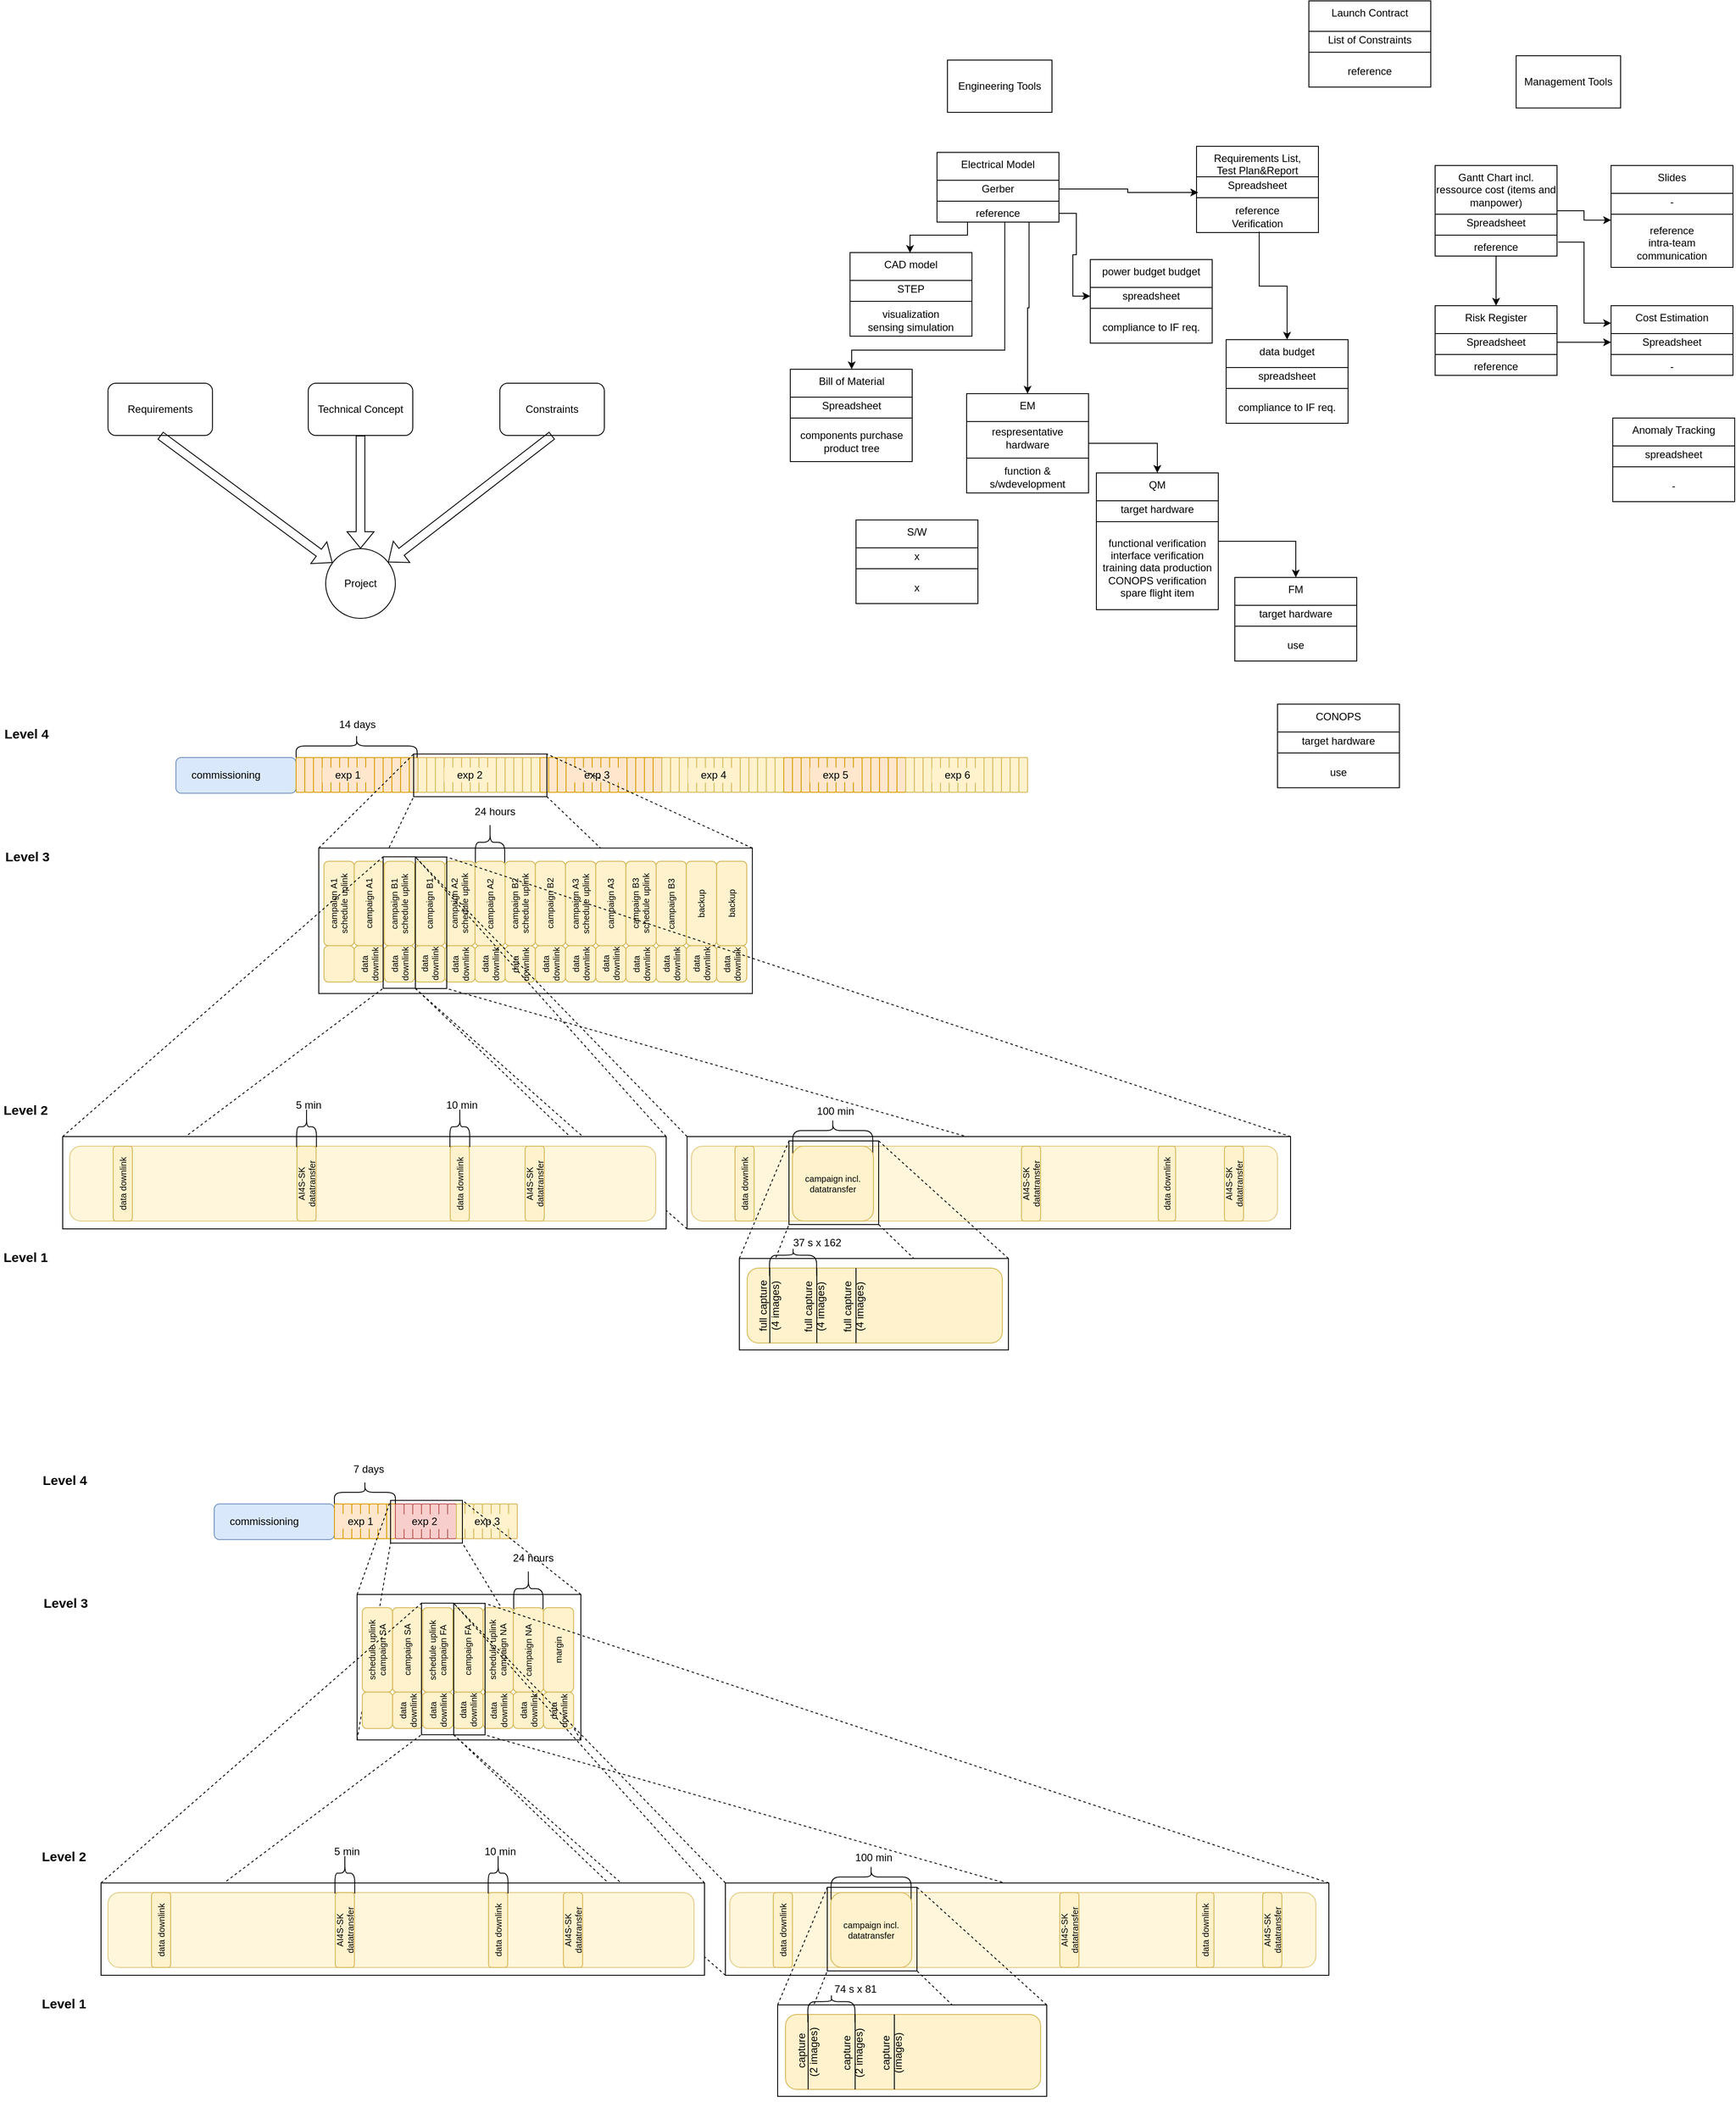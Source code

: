<mxfile version="22.0.6" type="github">
  <diagram name="Page-1" id="WJJjMyrS5IeVUg8-BT6o">
    <mxGraphModel dx="1522" dy="1205" grid="0" gridSize="10" guides="1" tooltips="1" connect="1" arrows="1" fold="1" page="0" pageScale="1" pageWidth="3300" pageHeight="4681" math="0" shadow="0">
      <root>
        <mxCell id="0" />
        <mxCell id="1" parent="0" />
        <mxCell id="PDowFuuNgNrNPUXPLIVL-103" value="" style="rounded=0;whiteSpace=wrap;html=1;" vertex="1" parent="1">
          <mxGeometry x="726.07" y="1597.75" width="256.93" height="167" as="geometry" />
        </mxCell>
        <mxCell id="PDowFuuNgNrNPUXPLIVL-112" value="campaign FA" style="rounded=1;whiteSpace=wrap;html=1;fillColor=#fff2cc;strokeColor=#d6b656;horizontal=0;fontSize=10;" vertex="1" parent="1">
          <mxGeometry x="836.07" y="1612.88" width="34.69" height="97" as="geometry" />
        </mxCell>
        <mxCell id="PDowFuuNgNrNPUXPLIVL-113" value="data downlink" style="rounded=1;whiteSpace=wrap;html=1;fillColor=#fff2cc;strokeColor=#d6b656;fontSize=10;horizontal=0;" vertex="1" parent="1">
          <mxGeometry x="836.07" y="1709.88" width="34.69" height="41.75" as="geometry" />
        </mxCell>
        <mxCell id="PDowFuuNgNrNPUXPLIVL-114" value="schedule uplink campaign FA" style="rounded=1;whiteSpace=wrap;html=1;fillColor=#fff2cc;strokeColor=#d6b656;horizontal=0;fontSize=10;" vertex="1" parent="1">
          <mxGeometry x="801.38" y="1612.88" width="34.69" height="97" as="geometry" />
        </mxCell>
        <mxCell id="PDowFuuNgNrNPUXPLIVL-115" value="data downlink" style="rounded=1;whiteSpace=wrap;html=1;fillColor=#fff2cc;strokeColor=#d6b656;fontSize=10;horizontal=0;" vertex="1" parent="1">
          <mxGeometry x="801.38" y="1709.88" width="34.69" height="41.75" as="geometry" />
        </mxCell>
        <mxCell id="Q2rgFtuy5feUNiyLjC2P-2" value="" style="rounded=1;whiteSpace=wrap;html=1;fillColor=#dae8fc;strokeColor=#6c8ebf;" parent="1" vertex="1">
          <mxGeometry x="518" y="636.75" width="138" height="41" as="geometry" />
        </mxCell>
        <mxCell id="Q2rgFtuy5feUNiyLjC2P-17" value="" style="rounded=1;whiteSpace=wrap;html=1;fillColor=#ffe6cc;strokeColor=#d79b00;" parent="1" vertex="1">
          <mxGeometry x="656" y="636.75" width="10" height="40" as="geometry" />
        </mxCell>
        <mxCell id="Q2rgFtuy5feUNiyLjC2P-18" value="" style="rounded=1;whiteSpace=wrap;html=1;fillColor=#ffe6cc;strokeColor=#d79b00;" parent="1" vertex="1">
          <mxGeometry x="666" y="636.75" width="10" height="40" as="geometry" />
        </mxCell>
        <mxCell id="Q2rgFtuy5feUNiyLjC2P-19" value="" style="rounded=1;whiteSpace=wrap;html=1;fillColor=#ffe6cc;strokeColor=#d79b00;" parent="1" vertex="1">
          <mxGeometry x="676" y="636.75" width="10" height="40" as="geometry" />
        </mxCell>
        <mxCell id="Q2rgFtuy5feUNiyLjC2P-20" value="" style="rounded=1;whiteSpace=wrap;html=1;fillColor=#ffe6cc;strokeColor=#d79b00;" parent="1" vertex="1">
          <mxGeometry x="686" y="636.75" width="10" height="40" as="geometry" />
        </mxCell>
        <mxCell id="Q2rgFtuy5feUNiyLjC2P-21" value="" style="rounded=1;whiteSpace=wrap;html=1;fillColor=#ffe6cc;strokeColor=#d79b00;" parent="1" vertex="1">
          <mxGeometry x="696" y="636.75" width="10" height="40" as="geometry" />
        </mxCell>
        <mxCell id="Q2rgFtuy5feUNiyLjC2P-207" value="" style="edgeStyle=orthogonalEdgeStyle;rounded=0;orthogonalLoop=1;jettySize=auto;html=1;" parent="1" source="Q2rgFtuy5feUNiyLjC2P-22" target="Q2rgFtuy5feUNiyLjC2P-189" edge="1">
          <mxGeometry relative="1" as="geometry" />
        </mxCell>
        <mxCell id="Q2rgFtuy5feUNiyLjC2P-22" value="" style="rounded=1;whiteSpace=wrap;html=1;fillColor=#ffe6cc;strokeColor=#d79b00;" parent="1" vertex="1">
          <mxGeometry x="706" y="636.75" width="10" height="40" as="geometry" />
        </mxCell>
        <mxCell id="Q2rgFtuy5feUNiyLjC2P-23" value="" style="rounded=1;whiteSpace=wrap;html=1;fillColor=#ffe6cc;strokeColor=#d79b00;" parent="1" vertex="1">
          <mxGeometry x="716" y="636.75" width="10" height="40" as="geometry" />
        </mxCell>
        <mxCell id="Q2rgFtuy5feUNiyLjC2P-24" value="" style="rounded=1;whiteSpace=wrap;html=1;fillColor=#ffe6cc;strokeColor=#d79b00;" parent="1" vertex="1">
          <mxGeometry x="726" y="636.75" width="10" height="40" as="geometry" />
        </mxCell>
        <mxCell id="Q2rgFtuy5feUNiyLjC2P-25" value="" style="rounded=1;whiteSpace=wrap;html=1;fillColor=#ffe6cc;strokeColor=#d79b00;" parent="1" vertex="1">
          <mxGeometry x="736" y="636.75" width="10" height="40" as="geometry" />
        </mxCell>
        <mxCell id="Q2rgFtuy5feUNiyLjC2P-26" value="" style="rounded=1;whiteSpace=wrap;html=1;fillColor=#ffe6cc;strokeColor=#d79b00;" parent="1" vertex="1">
          <mxGeometry x="746" y="636.75" width="10" height="40" as="geometry" />
        </mxCell>
        <mxCell id="Q2rgFtuy5feUNiyLjC2P-27" value="" style="rounded=1;whiteSpace=wrap;html=1;fillColor=#ffe6cc;strokeColor=#d79b00;" parent="1" vertex="1">
          <mxGeometry x="756" y="636.75" width="10" height="40" as="geometry" />
        </mxCell>
        <mxCell id="Q2rgFtuy5feUNiyLjC2P-28" value="" style="rounded=1;whiteSpace=wrap;html=1;fillColor=#ffe6cc;strokeColor=#d79b00;" parent="1" vertex="1">
          <mxGeometry x="766" y="636.75" width="10" height="40" as="geometry" />
        </mxCell>
        <mxCell id="Q2rgFtuy5feUNiyLjC2P-29" value="" style="rounded=1;whiteSpace=wrap;html=1;fillColor=#ffe6cc;strokeColor=#d79b00;" parent="1" vertex="1">
          <mxGeometry x="776" y="636.75" width="10" height="40" as="geometry" />
        </mxCell>
        <mxCell id="Q2rgFtuy5feUNiyLjC2P-30" value="" style="rounded=1;whiteSpace=wrap;html=1;fillColor=#ffe6cc;strokeColor=#d79b00;" parent="1" vertex="1">
          <mxGeometry x="786" y="636.75" width="10" height="40" as="geometry" />
        </mxCell>
        <mxCell id="Q2rgFtuy5feUNiyLjC2P-33" value="" style="rounded=1;whiteSpace=wrap;html=1;fillColor=#fff2cc;strokeColor=#d6b656;" parent="1" vertex="1">
          <mxGeometry x="796" y="636.75" width="10" height="40" as="geometry" />
        </mxCell>
        <mxCell id="Q2rgFtuy5feUNiyLjC2P-34" value="" style="rounded=1;whiteSpace=wrap;html=1;fillColor=#fff2cc;strokeColor=#d6b656;" parent="1" vertex="1">
          <mxGeometry x="806" y="636.75" width="10" height="40" as="geometry" />
        </mxCell>
        <mxCell id="Q2rgFtuy5feUNiyLjC2P-35" value="" style="rounded=1;whiteSpace=wrap;html=1;fillColor=#fff2cc;strokeColor=#d6b656;" parent="1" vertex="1">
          <mxGeometry x="816" y="636.75" width="10" height="40" as="geometry" />
        </mxCell>
        <mxCell id="Q2rgFtuy5feUNiyLjC2P-36" value="" style="rounded=1;whiteSpace=wrap;html=1;fillColor=#fff2cc;strokeColor=#d6b656;" parent="1" vertex="1">
          <mxGeometry x="826" y="636.75" width="10" height="40" as="geometry" />
        </mxCell>
        <mxCell id="Q2rgFtuy5feUNiyLjC2P-37" value="" style="rounded=1;whiteSpace=wrap;html=1;fillColor=#fff2cc;strokeColor=#d6b656;" parent="1" vertex="1">
          <mxGeometry x="836" y="636.75" width="10" height="40" as="geometry" />
        </mxCell>
        <mxCell id="Q2rgFtuy5feUNiyLjC2P-38" value="" style="rounded=1;whiteSpace=wrap;html=1;fillColor=#fff2cc;strokeColor=#d6b656;" parent="1" vertex="1">
          <mxGeometry x="846" y="636.75" width="10" height="40" as="geometry" />
        </mxCell>
        <mxCell id="Q2rgFtuy5feUNiyLjC2P-39" value="" style="rounded=1;whiteSpace=wrap;html=1;fillColor=#fff2cc;strokeColor=#d6b656;" parent="1" vertex="1">
          <mxGeometry x="856" y="636.75" width="10" height="40" as="geometry" />
        </mxCell>
        <mxCell id="Q2rgFtuy5feUNiyLjC2P-40" value="" style="rounded=1;whiteSpace=wrap;html=1;fillColor=#fff2cc;strokeColor=#d6b656;" parent="1" vertex="1">
          <mxGeometry x="866" y="636.75" width="10" height="40" as="geometry" />
        </mxCell>
        <mxCell id="Q2rgFtuy5feUNiyLjC2P-41" value="" style="rounded=1;whiteSpace=wrap;html=1;fillColor=#fff2cc;strokeColor=#d6b656;" parent="1" vertex="1">
          <mxGeometry x="876" y="636.75" width="10" height="40" as="geometry" />
        </mxCell>
        <mxCell id="Q2rgFtuy5feUNiyLjC2P-42" value="" style="rounded=1;whiteSpace=wrap;html=1;fillColor=#fff2cc;strokeColor=#d6b656;" parent="1" vertex="1">
          <mxGeometry x="886" y="636.75" width="10" height="40" as="geometry" />
        </mxCell>
        <mxCell id="Q2rgFtuy5feUNiyLjC2P-43" value="" style="rounded=1;whiteSpace=wrap;html=1;fillColor=#fff2cc;strokeColor=#d6b656;" parent="1" vertex="1">
          <mxGeometry x="896" y="636.75" width="10" height="40" as="geometry" />
        </mxCell>
        <mxCell id="Q2rgFtuy5feUNiyLjC2P-44" value="" style="rounded=1;whiteSpace=wrap;html=1;fillColor=#fff2cc;strokeColor=#d6b656;" parent="1" vertex="1">
          <mxGeometry x="906" y="636.75" width="10" height="40" as="geometry" />
        </mxCell>
        <mxCell id="Q2rgFtuy5feUNiyLjC2P-45" value="" style="rounded=1;whiteSpace=wrap;html=1;fillColor=#fff2cc;strokeColor=#d6b656;" parent="1" vertex="1">
          <mxGeometry x="916" y="636.75" width="10" height="40" as="geometry" />
        </mxCell>
        <mxCell id="Q2rgFtuy5feUNiyLjC2P-46" value="" style="rounded=1;whiteSpace=wrap;html=1;fillColor=#fff2cc;strokeColor=#d6b656;" parent="1" vertex="1">
          <mxGeometry x="926" y="636.75" width="10" height="40" as="geometry" />
        </mxCell>
        <mxCell id="Q2rgFtuy5feUNiyLjC2P-47" value="" style="rounded=1;whiteSpace=wrap;html=1;fillColor=#ffe6cc;strokeColor=#d79b00;" parent="1" vertex="1">
          <mxGeometry x="936" y="636.75" width="10" height="40" as="geometry" />
        </mxCell>
        <mxCell id="Q2rgFtuy5feUNiyLjC2P-48" value="" style="rounded=1;whiteSpace=wrap;html=1;fillColor=#ffe6cc;strokeColor=#d79b00;" parent="1" vertex="1">
          <mxGeometry x="946" y="636.75" width="10" height="40" as="geometry" />
        </mxCell>
        <mxCell id="Q2rgFtuy5feUNiyLjC2P-49" value="" style="rounded=1;whiteSpace=wrap;html=1;fillColor=#ffe6cc;strokeColor=#d79b00;" parent="1" vertex="1">
          <mxGeometry x="956" y="636.75" width="10" height="40" as="geometry" />
        </mxCell>
        <mxCell id="Q2rgFtuy5feUNiyLjC2P-50" value="" style="rounded=1;whiteSpace=wrap;html=1;fillColor=#ffe6cc;strokeColor=#d79b00;" parent="1" vertex="1">
          <mxGeometry x="966" y="636.75" width="10" height="40" as="geometry" />
        </mxCell>
        <mxCell id="Q2rgFtuy5feUNiyLjC2P-51" value="" style="rounded=1;whiteSpace=wrap;html=1;fillColor=#ffe6cc;strokeColor=#d79b00;" parent="1" vertex="1">
          <mxGeometry x="976" y="636.75" width="10" height="40" as="geometry" />
        </mxCell>
        <mxCell id="Q2rgFtuy5feUNiyLjC2P-52" value="" style="rounded=1;whiteSpace=wrap;html=1;fillColor=#ffe6cc;strokeColor=#d79b00;" parent="1" vertex="1">
          <mxGeometry x="986" y="636.75" width="10" height="40" as="geometry" />
        </mxCell>
        <mxCell id="Q2rgFtuy5feUNiyLjC2P-53" value="" style="rounded=1;whiteSpace=wrap;html=1;fillColor=#ffe6cc;strokeColor=#d79b00;" parent="1" vertex="1">
          <mxGeometry x="996" y="636.75" width="10" height="40" as="geometry" />
        </mxCell>
        <mxCell id="Q2rgFtuy5feUNiyLjC2P-54" value="" style="rounded=1;whiteSpace=wrap;html=1;fillColor=#ffe6cc;strokeColor=#d79b00;" parent="1" vertex="1">
          <mxGeometry x="1006" y="636.75" width="10" height="40" as="geometry" />
        </mxCell>
        <mxCell id="Q2rgFtuy5feUNiyLjC2P-55" value="" style="rounded=1;whiteSpace=wrap;html=1;fillColor=#ffe6cc;strokeColor=#d79b00;" parent="1" vertex="1">
          <mxGeometry x="1016" y="636.75" width="10" height="40" as="geometry" />
        </mxCell>
        <mxCell id="Q2rgFtuy5feUNiyLjC2P-56" value="" style="rounded=1;whiteSpace=wrap;html=1;fillColor=#ffe6cc;strokeColor=#d79b00;" parent="1" vertex="1">
          <mxGeometry x="1026" y="636.75" width="10" height="40" as="geometry" />
        </mxCell>
        <mxCell id="Q2rgFtuy5feUNiyLjC2P-57" value="" style="rounded=1;whiteSpace=wrap;html=1;fillColor=#ffe6cc;strokeColor=#d79b00;" parent="1" vertex="1">
          <mxGeometry x="1036" y="636.75" width="10" height="40" as="geometry" />
        </mxCell>
        <mxCell id="Q2rgFtuy5feUNiyLjC2P-58" value="" style="rounded=1;whiteSpace=wrap;html=1;fillColor=#ffe6cc;strokeColor=#d79b00;" parent="1" vertex="1">
          <mxGeometry x="1046" y="636.75" width="10" height="40" as="geometry" />
        </mxCell>
        <mxCell id="Q2rgFtuy5feUNiyLjC2P-59" value="" style="rounded=1;whiteSpace=wrap;html=1;fillColor=#ffe6cc;strokeColor=#d79b00;" parent="1" vertex="1">
          <mxGeometry x="1056" y="636.75" width="10" height="40" as="geometry" />
        </mxCell>
        <mxCell id="Q2rgFtuy5feUNiyLjC2P-60" value="" style="rounded=1;whiteSpace=wrap;html=1;fillColor=#ffe6cc;strokeColor=#d79b00;" parent="1" vertex="1">
          <mxGeometry x="1066" y="636.75" width="10" height="40" as="geometry" />
        </mxCell>
        <mxCell id="Q2rgFtuy5feUNiyLjC2P-61" value="" style="rounded=1;whiteSpace=wrap;html=1;fillColor=#fff2cc;strokeColor=#d6b656;" parent="1" vertex="1">
          <mxGeometry x="1076" y="636.75" width="10" height="40" as="geometry" />
        </mxCell>
        <mxCell id="Q2rgFtuy5feUNiyLjC2P-62" value="" style="rounded=1;whiteSpace=wrap;html=1;fillColor=#fff2cc;strokeColor=#d6b656;" parent="1" vertex="1">
          <mxGeometry x="1086" y="636.75" width="10" height="40" as="geometry" />
        </mxCell>
        <mxCell id="Q2rgFtuy5feUNiyLjC2P-63" value="" style="rounded=1;whiteSpace=wrap;html=1;fillColor=#fff2cc;strokeColor=#d6b656;" parent="1" vertex="1">
          <mxGeometry x="1096" y="636.75" width="10" height="40" as="geometry" />
        </mxCell>
        <mxCell id="Q2rgFtuy5feUNiyLjC2P-64" value="" style="rounded=1;whiteSpace=wrap;html=1;fillColor=#fff2cc;strokeColor=#d6b656;" parent="1" vertex="1">
          <mxGeometry x="1106" y="636.75" width="10" height="40" as="geometry" />
        </mxCell>
        <mxCell id="Q2rgFtuy5feUNiyLjC2P-65" value="" style="rounded=1;whiteSpace=wrap;html=1;fillColor=#fff2cc;strokeColor=#d6b656;" parent="1" vertex="1">
          <mxGeometry x="1116" y="636.75" width="10" height="40" as="geometry" />
        </mxCell>
        <mxCell id="Q2rgFtuy5feUNiyLjC2P-66" value="" style="rounded=1;whiteSpace=wrap;html=1;fillColor=#fff2cc;strokeColor=#d6b656;" parent="1" vertex="1">
          <mxGeometry x="1126" y="636.75" width="10" height="40" as="geometry" />
        </mxCell>
        <mxCell id="Q2rgFtuy5feUNiyLjC2P-67" value="" style="rounded=1;whiteSpace=wrap;html=1;fillColor=#fff2cc;strokeColor=#d6b656;" parent="1" vertex="1">
          <mxGeometry x="1136" y="636.75" width="10" height="40" as="geometry" />
        </mxCell>
        <mxCell id="Q2rgFtuy5feUNiyLjC2P-68" value="" style="rounded=1;whiteSpace=wrap;html=1;fillColor=#fff2cc;strokeColor=#d6b656;" parent="1" vertex="1">
          <mxGeometry x="1146" y="636.75" width="10" height="40" as="geometry" />
        </mxCell>
        <mxCell id="Q2rgFtuy5feUNiyLjC2P-69" value="" style="rounded=1;whiteSpace=wrap;html=1;fillColor=#fff2cc;strokeColor=#d6b656;" parent="1" vertex="1">
          <mxGeometry x="1156" y="636.75" width="10" height="40" as="geometry" />
        </mxCell>
        <mxCell id="Q2rgFtuy5feUNiyLjC2P-70" value="" style="rounded=1;whiteSpace=wrap;html=1;fillColor=#fff2cc;strokeColor=#d6b656;" parent="1" vertex="1">
          <mxGeometry x="1166" y="636.75" width="10" height="40" as="geometry" />
        </mxCell>
        <mxCell id="Q2rgFtuy5feUNiyLjC2P-71" value="" style="rounded=1;whiteSpace=wrap;html=1;fillColor=#fff2cc;strokeColor=#d6b656;" parent="1" vertex="1">
          <mxGeometry x="1176" y="636.75" width="10" height="40" as="geometry" />
        </mxCell>
        <mxCell id="Q2rgFtuy5feUNiyLjC2P-72" value="" style="rounded=1;whiteSpace=wrap;html=1;fillColor=#fff2cc;strokeColor=#d6b656;" parent="1" vertex="1">
          <mxGeometry x="1186" y="636.75" width="10" height="40" as="geometry" />
        </mxCell>
        <mxCell id="Q2rgFtuy5feUNiyLjC2P-73" value="" style="rounded=1;whiteSpace=wrap;html=1;fillColor=#fff2cc;strokeColor=#d6b656;" parent="1" vertex="1">
          <mxGeometry x="1196" y="636.75" width="10" height="40" as="geometry" />
        </mxCell>
        <mxCell id="Q2rgFtuy5feUNiyLjC2P-74" value="" style="rounded=1;whiteSpace=wrap;html=1;fillColor=#fff2cc;strokeColor=#d6b656;" parent="1" vertex="1">
          <mxGeometry x="1206" y="636.75" width="10" height="40" as="geometry" />
        </mxCell>
        <mxCell id="Q2rgFtuy5feUNiyLjC2P-75" value="" style="rounded=1;whiteSpace=wrap;html=1;fillColor=#ffe6cc;strokeColor=#d79b00;" parent="1" vertex="1">
          <mxGeometry x="1216" y="636.75" width="10" height="40" as="geometry" />
        </mxCell>
        <mxCell id="Q2rgFtuy5feUNiyLjC2P-76" value="" style="rounded=1;whiteSpace=wrap;html=1;fillColor=#ffe6cc;strokeColor=#d79b00;" parent="1" vertex="1">
          <mxGeometry x="1226" y="636.75" width="10" height="40" as="geometry" />
        </mxCell>
        <mxCell id="Q2rgFtuy5feUNiyLjC2P-77" value="" style="rounded=1;whiteSpace=wrap;html=1;fillColor=#ffe6cc;strokeColor=#d79b00;" parent="1" vertex="1">
          <mxGeometry x="1236" y="636.75" width="10" height="40" as="geometry" />
        </mxCell>
        <mxCell id="Q2rgFtuy5feUNiyLjC2P-78" value="" style="rounded=1;whiteSpace=wrap;html=1;fillColor=#ffe6cc;strokeColor=#d79b00;" parent="1" vertex="1">
          <mxGeometry x="1246" y="636.75" width="10" height="40" as="geometry" />
        </mxCell>
        <mxCell id="Q2rgFtuy5feUNiyLjC2P-79" value="" style="rounded=1;whiteSpace=wrap;html=1;fillColor=#ffe6cc;strokeColor=#d79b00;" parent="1" vertex="1">
          <mxGeometry x="1256" y="636.75" width="10" height="40" as="geometry" />
        </mxCell>
        <mxCell id="Q2rgFtuy5feUNiyLjC2P-204" value="" style="edgeStyle=orthogonalEdgeStyle;rounded=0;orthogonalLoop=1;jettySize=auto;html=1;" parent="1" source="Q2rgFtuy5feUNiyLjC2P-80" target="Q2rgFtuy5feUNiyLjC2P-195" edge="1">
          <mxGeometry relative="1" as="geometry" />
        </mxCell>
        <mxCell id="Q2rgFtuy5feUNiyLjC2P-80" value="" style="rounded=1;whiteSpace=wrap;html=1;fillColor=#ffe6cc;strokeColor=#d79b00;" parent="1" vertex="1">
          <mxGeometry x="1266" y="636.75" width="10" height="40" as="geometry" />
        </mxCell>
        <mxCell id="Q2rgFtuy5feUNiyLjC2P-81" value="" style="rounded=1;whiteSpace=wrap;html=1;fillColor=#ffe6cc;strokeColor=#d79b00;" parent="1" vertex="1">
          <mxGeometry x="1276" y="636.75" width="10" height="40" as="geometry" />
        </mxCell>
        <mxCell id="Q2rgFtuy5feUNiyLjC2P-82" value="" style="rounded=1;whiteSpace=wrap;html=1;fillColor=#ffe6cc;strokeColor=#d79b00;" parent="1" vertex="1">
          <mxGeometry x="1286" y="636.75" width="10" height="40" as="geometry" />
        </mxCell>
        <mxCell id="Q2rgFtuy5feUNiyLjC2P-83" value="" style="rounded=1;whiteSpace=wrap;html=1;fillColor=#ffe6cc;strokeColor=#d79b00;" parent="1" vertex="1">
          <mxGeometry x="1296" y="636.75" width="10" height="40" as="geometry" />
        </mxCell>
        <mxCell id="Q2rgFtuy5feUNiyLjC2P-84" value="" style="rounded=1;whiteSpace=wrap;html=1;fillColor=#ffe6cc;strokeColor=#d79b00;" parent="1" vertex="1">
          <mxGeometry x="1306" y="636.75" width="10" height="40" as="geometry" />
        </mxCell>
        <mxCell id="Q2rgFtuy5feUNiyLjC2P-85" value="" style="rounded=1;whiteSpace=wrap;html=1;fillColor=#ffe6cc;strokeColor=#d79b00;" parent="1" vertex="1">
          <mxGeometry x="1316" y="636.75" width="10" height="40" as="geometry" />
        </mxCell>
        <mxCell id="Q2rgFtuy5feUNiyLjC2P-86" value="" style="rounded=1;whiteSpace=wrap;html=1;fillColor=#ffe6cc;strokeColor=#d79b00;" parent="1" vertex="1">
          <mxGeometry x="1326" y="636.75" width="10" height="40" as="geometry" />
        </mxCell>
        <mxCell id="Q2rgFtuy5feUNiyLjC2P-87" value="" style="rounded=1;whiteSpace=wrap;html=1;fillColor=#ffe6cc;strokeColor=#d79b00;" parent="1" vertex="1">
          <mxGeometry x="1336" y="636.75" width="10" height="40" as="geometry" />
        </mxCell>
        <mxCell id="Q2rgFtuy5feUNiyLjC2P-88" value="" style="rounded=1;whiteSpace=wrap;html=1;fillColor=#ffe6cc;strokeColor=#d79b00;" parent="1" vertex="1">
          <mxGeometry x="1346" y="636.75" width="10" height="40" as="geometry" />
        </mxCell>
        <mxCell id="Q2rgFtuy5feUNiyLjC2P-89" value="" style="rounded=1;whiteSpace=wrap;html=1;fillColor=#fff2cc;strokeColor=#d6b656;" parent="1" vertex="1">
          <mxGeometry x="1356" y="636.75" width="10" height="40" as="geometry" />
        </mxCell>
        <mxCell id="Q2rgFtuy5feUNiyLjC2P-90" value="" style="rounded=1;whiteSpace=wrap;html=1;fillColor=#fff2cc;strokeColor=#d6b656;" parent="1" vertex="1">
          <mxGeometry x="1366" y="636.75" width="10" height="40" as="geometry" />
        </mxCell>
        <mxCell id="Q2rgFtuy5feUNiyLjC2P-91" value="" style="rounded=1;whiteSpace=wrap;html=1;fillColor=#fff2cc;strokeColor=#d6b656;" parent="1" vertex="1">
          <mxGeometry x="1376" y="636.75" width="10" height="40" as="geometry" />
        </mxCell>
        <mxCell id="Q2rgFtuy5feUNiyLjC2P-92" value="" style="rounded=1;whiteSpace=wrap;html=1;fillColor=#fff2cc;strokeColor=#d6b656;" parent="1" vertex="1">
          <mxGeometry x="1386" y="636.75" width="10" height="40" as="geometry" />
        </mxCell>
        <mxCell id="Q2rgFtuy5feUNiyLjC2P-93" value="" style="rounded=1;whiteSpace=wrap;html=1;fillColor=#fff2cc;strokeColor=#d6b656;" parent="1" vertex="1">
          <mxGeometry x="1396" y="636.75" width="10" height="40" as="geometry" />
        </mxCell>
        <mxCell id="Q2rgFtuy5feUNiyLjC2P-94" value="" style="rounded=1;whiteSpace=wrap;html=1;fillColor=#fff2cc;strokeColor=#d6b656;" parent="1" vertex="1">
          <mxGeometry x="1406" y="636.75" width="10" height="40" as="geometry" />
        </mxCell>
        <mxCell id="Q2rgFtuy5feUNiyLjC2P-95" value="" style="rounded=1;whiteSpace=wrap;html=1;fillColor=#fff2cc;strokeColor=#d6b656;" parent="1" vertex="1">
          <mxGeometry x="1416" y="636.75" width="10" height="40" as="geometry" />
        </mxCell>
        <mxCell id="Q2rgFtuy5feUNiyLjC2P-96" value="" style="rounded=1;whiteSpace=wrap;html=1;fillColor=#fff2cc;strokeColor=#d6b656;" parent="1" vertex="1">
          <mxGeometry x="1426" y="636.75" width="10" height="40" as="geometry" />
        </mxCell>
        <mxCell id="Q2rgFtuy5feUNiyLjC2P-97" value="" style="rounded=1;whiteSpace=wrap;html=1;fillColor=#fff2cc;strokeColor=#d6b656;" parent="1" vertex="1">
          <mxGeometry x="1436" y="636.75" width="10" height="40" as="geometry" />
        </mxCell>
        <mxCell id="Q2rgFtuy5feUNiyLjC2P-98" value="" style="rounded=1;whiteSpace=wrap;html=1;fillColor=#fff2cc;strokeColor=#d6b656;" parent="1" vertex="1">
          <mxGeometry x="1446" y="636.75" width="10" height="40" as="geometry" />
        </mxCell>
        <mxCell id="Q2rgFtuy5feUNiyLjC2P-99" value="" style="rounded=1;whiteSpace=wrap;html=1;fillColor=#fff2cc;strokeColor=#d6b656;" parent="1" vertex="1">
          <mxGeometry x="1456" y="636.75" width="10" height="40" as="geometry" />
        </mxCell>
        <mxCell id="Q2rgFtuy5feUNiyLjC2P-100" value="" style="rounded=1;whiteSpace=wrap;html=1;fillColor=#fff2cc;strokeColor=#d6b656;" parent="1" vertex="1">
          <mxGeometry x="1466" y="636.75" width="10" height="40" as="geometry" />
        </mxCell>
        <mxCell id="Q2rgFtuy5feUNiyLjC2P-101" value="" style="rounded=1;whiteSpace=wrap;html=1;fillColor=#fff2cc;strokeColor=#d6b656;" parent="1" vertex="1">
          <mxGeometry x="1476" y="636.75" width="10" height="40" as="geometry" />
        </mxCell>
        <mxCell id="Q2rgFtuy5feUNiyLjC2P-102" value="" style="rounded=1;whiteSpace=wrap;html=1;fillColor=#fff2cc;strokeColor=#d6b656;" parent="1" vertex="1">
          <mxGeometry x="1486" y="636.75" width="10" height="40" as="geometry" />
        </mxCell>
        <mxCell id="Q2rgFtuy5feUNiyLjC2P-188" value="exp 1" style="text;html=1;strokeColor=none;fillColor=#ffe6cc;align=center;verticalAlign=middle;whiteSpace=wrap;rounded=0;" parent="1" vertex="1">
          <mxGeometry x="686" y="648.25" width="59" height="17" as="geometry" />
        </mxCell>
        <mxCell id="Q2rgFtuy5feUNiyLjC2P-189" value="exp 2" style="text;html=1;strokeColor=none;fillColor=#fff2cc;align=center;verticalAlign=middle;whiteSpace=wrap;rounded=0;" parent="1" vertex="1">
          <mxGeometry x="826" y="648.25" width="59" height="17" as="geometry" />
        </mxCell>
        <mxCell id="Q2rgFtuy5feUNiyLjC2P-190" value="exp 3" style="text;html=1;strokeColor=none;fillColor=#ffe6cc;align=center;verticalAlign=middle;whiteSpace=wrap;rounded=0;" parent="1" vertex="1">
          <mxGeometry x="971.5" y="648.25" width="59" height="17" as="geometry" />
        </mxCell>
        <mxCell id="Q2rgFtuy5feUNiyLjC2P-192" value="exp 4" style="text;html=1;strokeColor=none;fillColor=#fff2cc;align=center;verticalAlign=middle;whiteSpace=wrap;rounded=0;" parent="1" vertex="1">
          <mxGeometry x="1106" y="648.75" width="59" height="17" as="geometry" />
        </mxCell>
        <mxCell id="Q2rgFtuy5feUNiyLjC2P-193" value="exp 5" style="text;html=1;strokeColor=none;fillColor=#ffe6cc;align=center;verticalAlign=middle;whiteSpace=wrap;rounded=0;" parent="1" vertex="1">
          <mxGeometry x="1246" y="648.25" width="59" height="17" as="geometry" />
        </mxCell>
        <mxCell id="Q2rgFtuy5feUNiyLjC2P-195" value="exp 6" style="text;html=1;strokeColor=none;fillColor=#fff2cc;align=center;verticalAlign=middle;whiteSpace=wrap;rounded=0;" parent="1" vertex="1">
          <mxGeometry x="1386" y="648.75" width="59" height="17" as="geometry" />
        </mxCell>
        <mxCell id="Q2rgFtuy5feUNiyLjC2P-205" value="commissioning" style="text;html=1;strokeColor=none;fillColor=none;align=center;verticalAlign=middle;whiteSpace=wrap;rounded=0;" parent="1" vertex="1">
          <mxGeometry x="546" y="648.25" width="59" height="17" as="geometry" />
        </mxCell>
        <mxCell id="Q2rgFtuy5feUNiyLjC2P-208" value="" style="rounded=0;whiteSpace=wrap;html=1;fillColor=none;" parent="1" vertex="1">
          <mxGeometry x="791" y="632.75" width="153" height="49" as="geometry" />
        </mxCell>
        <mxCell id="Q2rgFtuy5feUNiyLjC2P-212" value="" style="endArrow=none;dashed=1;html=1;rounded=0;exitX=0;exitY=0;exitDx=0;exitDy=0;entryX=0;entryY=0;entryDx=0;entryDy=0;" parent="1" source="Q2rgFtuy5feUNiyLjC2P-209" target="Q2rgFtuy5feUNiyLjC2P-208" edge="1">
          <mxGeometry width="50" height="50" relative="1" as="geometry">
            <mxPoint x="692" y="937.75" as="sourcePoint" />
            <mxPoint x="801" y="674.75" as="targetPoint" />
          </mxGeometry>
        </mxCell>
        <mxCell id="Q2rgFtuy5feUNiyLjC2P-213" value="" style="endArrow=none;dashed=1;html=1;rounded=0;exitX=1;exitY=0;exitDx=0;exitDy=0;entryX=1;entryY=0;entryDx=0;entryDy=0;" parent="1" source="Q2rgFtuy5feUNiyLjC2P-209" target="Q2rgFtuy5feUNiyLjC2P-208" edge="1">
          <mxGeometry width="50" height="50" relative="1" as="geometry">
            <mxPoint x="692" y="732.75" as="sourcePoint" />
            <mxPoint x="801" y="611.75" as="targetPoint" />
          </mxGeometry>
        </mxCell>
        <mxCell id="Q2rgFtuy5feUNiyLjC2P-322" value="" style="shape=curlyBracket;whiteSpace=wrap;html=1;rounded=1;labelPosition=left;verticalLabelPosition=middle;align=right;verticalAlign=middle;rotation=90;" parent="1" vertex="1">
          <mxGeometry x="712.25" y="554" width="26.5" height="139" as="geometry" />
        </mxCell>
        <mxCell id="Q2rgFtuy5feUNiyLjC2P-323" value="14 days" style="text;html=1;strokeColor=none;fillColor=none;align=center;verticalAlign=middle;whiteSpace=wrap;rounded=0;" parent="1" vertex="1">
          <mxGeometry x="697" y="590.75" width="59" height="17" as="geometry" />
        </mxCell>
        <mxCell id="Q2rgFtuy5feUNiyLjC2P-331" value="24 hours" style="text;html=1;strokeColor=none;fillColor=none;align=center;verticalAlign=middle;whiteSpace=wrap;rounded=0;" parent="1" vertex="1">
          <mxGeometry x="855.13" y="690.75" width="59" height="17" as="geometry" />
        </mxCell>
        <mxCell id="Q2rgFtuy5feUNiyLjC2P-211" value="" style="endArrow=none;dashed=1;html=1;rounded=0;exitX=0;exitY=1;exitDx=0;exitDy=0;entryX=0;entryY=1;entryDx=0;entryDy=0;" parent="1" source="Q2rgFtuy5feUNiyLjC2P-209" target="Q2rgFtuy5feUNiyLjC2P-208" edge="1">
          <mxGeometry width="50" height="50" relative="1" as="geometry">
            <mxPoint x="913" y="662.75" as="sourcePoint" />
            <mxPoint x="963" y="612.75" as="targetPoint" />
          </mxGeometry>
        </mxCell>
        <mxCell id="Q2rgFtuy5feUNiyLjC2P-214" value="" style="endArrow=none;dashed=1;html=1;rounded=0;exitX=1;exitY=1;exitDx=0;exitDy=0;entryX=1;entryY=1;entryDx=0;entryDy=0;" parent="1" source="Q2rgFtuy5feUNiyLjC2P-209" target="Q2rgFtuy5feUNiyLjC2P-208" edge="1">
          <mxGeometry width="50" height="50" relative="1" as="geometry">
            <mxPoint x="1190" y="732.75" as="sourcePoint" />
            <mxPoint x="954" y="611.75" as="targetPoint" />
          </mxGeometry>
        </mxCell>
        <mxCell id="Q2rgFtuy5feUNiyLjC2P-209" value="" style="rounded=0;whiteSpace=wrap;html=1;" parent="1" vertex="1">
          <mxGeometry x="682.07" y="740.75" width="497.86" height="167" as="geometry" />
        </mxCell>
        <mxCell id="a3yUc3FEi2ITJsw6pcIX-13" value="" style="endArrow=none;dashed=1;html=1;rounded=0;exitX=0;exitY=1;exitDx=0;exitDy=0;entryX=0;entryY=1;entryDx=0;entryDy=0;" parent="1" source="a3yUc3FEi2ITJsw6pcIX-17" target="a3yUc3FEi2ITJsw6pcIX-12" edge="1">
          <mxGeometry width="50" height="50" relative="1" as="geometry">
            <mxPoint x="673" y="1005" as="sourcePoint" />
            <mxPoint x="723" y="955" as="targetPoint" />
          </mxGeometry>
        </mxCell>
        <mxCell id="a3yUc3FEi2ITJsw6pcIX-16" value="" style="endArrow=none;dashed=1;html=1;rounded=0;exitX=1;exitY=1;exitDx=0;exitDy=0;entryX=1;entryY=1;entryDx=0;entryDy=0;" parent="1" source="a3yUc3FEi2ITJsw6pcIX-17" target="a3yUc3FEi2ITJsw6pcIX-12" edge="1">
          <mxGeometry width="50" height="50" relative="1" as="geometry">
            <mxPoint x="950" y="1075" as="sourcePoint" />
            <mxPoint x="714" y="954" as="targetPoint" />
          </mxGeometry>
        </mxCell>
        <mxCell id="a3yUc3FEi2ITJsw6pcIX-17" value="" style="rounded=0;whiteSpace=wrap;html=1;" parent="1" vertex="1">
          <mxGeometry x="1105" y="1072" width="693" height="106" as="geometry" />
        </mxCell>
        <mxCell id="a3yUc3FEi2ITJsw6pcIX-2" value="" style="rounded=1;whiteSpace=wrap;html=1;fillColor=#fff2cc;strokeColor=#d6b656;horizontal=1;fontSize=10;opacity=70;" parent="1" vertex="1">
          <mxGeometry x="1110" y="1082.98" width="673" height="86" as="geometry" />
        </mxCell>
        <mxCell id="is3k6BWA0ty2hflFhvvY-3" value="Project" style="ellipse;whiteSpace=wrap;html=1;aspect=fixed;" parent="1" vertex="1">
          <mxGeometry x="690" y="397" width="80" height="80" as="geometry" />
        </mxCell>
        <mxCell id="is3k6BWA0ty2hflFhvvY-4" value="Requirements " style="rounded=1;whiteSpace=wrap;html=1;" parent="1" vertex="1">
          <mxGeometry x="440" y="207" width="120" height="60" as="geometry" />
        </mxCell>
        <mxCell id="is3k6BWA0ty2hflFhvvY-5" value="Constraints" style="rounded=1;whiteSpace=wrap;html=1;" parent="1" vertex="1">
          <mxGeometry x="890" y="207" width="120" height="60" as="geometry" />
        </mxCell>
        <mxCell id="is3k6BWA0ty2hflFhvvY-6" value="Technical Concept" style="rounded=1;whiteSpace=wrap;html=1;" parent="1" vertex="1">
          <mxGeometry x="670" y="207" width="120" height="60" as="geometry" />
        </mxCell>
        <mxCell id="is3k6BWA0ty2hflFhvvY-7" value="" style="shape=flexArrow;endArrow=classic;html=1;rounded=0;exitX=0.5;exitY=1;exitDx=0;exitDy=0;" parent="1" source="is3k6BWA0ty2hflFhvvY-4" target="is3k6BWA0ty2hflFhvvY-3" edge="1">
          <mxGeometry width="50" height="50" relative="1" as="geometry">
            <mxPoint x="1100" y="497" as="sourcePoint" />
            <mxPoint x="1150" y="447" as="targetPoint" />
          </mxGeometry>
        </mxCell>
        <mxCell id="is3k6BWA0ty2hflFhvvY-8" value="" style="shape=flexArrow;endArrow=classic;html=1;rounded=0;exitX=0.5;exitY=1;exitDx=0;exitDy=0;" parent="1" source="is3k6BWA0ty2hflFhvvY-5" target="is3k6BWA0ty2hflFhvvY-3" edge="1">
          <mxGeometry width="50" height="50" relative="1" as="geometry">
            <mxPoint x="510" y="277" as="sourcePoint" />
            <mxPoint x="708" y="423" as="targetPoint" />
          </mxGeometry>
        </mxCell>
        <mxCell id="is3k6BWA0ty2hflFhvvY-9" value="" style="shape=flexArrow;endArrow=classic;html=1;rounded=0;exitX=0.5;exitY=1;exitDx=0;exitDy=0;" parent="1" source="is3k6BWA0ty2hflFhvvY-6" target="is3k6BWA0ty2hflFhvvY-3" edge="1">
          <mxGeometry width="50" height="50" relative="1" as="geometry">
            <mxPoint x="960" y="277" as="sourcePoint" />
            <mxPoint x="772" y="423" as="targetPoint" />
          </mxGeometry>
        </mxCell>
        <mxCell id="Q2rgFtuy5feUNiyLjC2P-293" value="campaign A1" style="rounded=1;whiteSpace=wrap;html=1;fillColor=#fff2cc;strokeColor=#d6b656;horizontal=0;fontSize=10;" parent="1" vertex="1">
          <mxGeometry x="722.69" y="755.88" width="34.69" height="97" as="geometry" />
        </mxCell>
        <mxCell id="Q2rgFtuy5feUNiyLjC2P-294" value="data downlink" style="rounded=1;whiteSpace=wrap;html=1;fillColor=#fff2cc;strokeColor=#d6b656;fontSize=10;horizontal=0;" parent="1" vertex="1">
          <mxGeometry x="722.69" y="852.88" width="34.69" height="41.75" as="geometry" />
        </mxCell>
        <mxCell id="Q2rgFtuy5feUNiyLjC2P-296" value="campaign A1 schedule uplink" style="rounded=1;whiteSpace=wrap;html=1;fillColor=#fff2cc;strokeColor=#d6b656;horizontal=0;fontSize=10;" parent="1" vertex="1">
          <mxGeometry x="688" y="755.88" width="34.69" height="97" as="geometry" />
        </mxCell>
        <mxCell id="Q2rgFtuy5feUNiyLjC2P-297" value="" style="rounded=1;whiteSpace=wrap;html=1;fillColor=#fff2cc;strokeColor=#d6b656;fontSize=10;horizontal=0;" parent="1" vertex="1">
          <mxGeometry x="688" y="852.88" width="34.69" height="41.75" as="geometry" />
        </mxCell>
        <mxCell id="Q2rgFtuy5feUNiyLjC2P-298" value="campaign B1" style="rounded=1;whiteSpace=wrap;html=1;fillColor=#fff2cc;strokeColor=#d6b656;horizontal=0;fontSize=10;" parent="1" vertex="1">
          <mxGeometry x="792.07" y="755.88" width="34.69" height="97" as="geometry" />
        </mxCell>
        <mxCell id="Q2rgFtuy5feUNiyLjC2P-299" value="data downlink" style="rounded=1;whiteSpace=wrap;html=1;fillColor=#fff2cc;strokeColor=#d6b656;fontSize=10;horizontal=0;" parent="1" vertex="1">
          <mxGeometry x="792.07" y="852.88" width="34.69" height="41.75" as="geometry" />
        </mxCell>
        <mxCell id="Q2rgFtuy5feUNiyLjC2P-300" value="campaign B1 schedule uplink" style="rounded=1;whiteSpace=wrap;html=1;fillColor=#fff2cc;strokeColor=#d6b656;horizontal=0;fontSize=10;" parent="1" vertex="1">
          <mxGeometry x="757.38" y="755.88" width="34.69" height="97" as="geometry" />
        </mxCell>
        <mxCell id="Q2rgFtuy5feUNiyLjC2P-301" value="data downlink" style="rounded=1;whiteSpace=wrap;html=1;fillColor=#fff2cc;strokeColor=#d6b656;fontSize=10;horizontal=0;" parent="1" vertex="1">
          <mxGeometry x="757.38" y="852.88" width="34.69" height="41.75" as="geometry" />
        </mxCell>
        <mxCell id="Q2rgFtuy5feUNiyLjC2P-302" value="campaign A2" style="rounded=1;whiteSpace=wrap;html=1;fillColor=#fff2cc;strokeColor=#d6b656;horizontal=0;fontSize=10;" parent="1" vertex="1">
          <mxGeometry x="861.45" y="755.88" width="34.69" height="97" as="geometry" />
        </mxCell>
        <mxCell id="Q2rgFtuy5feUNiyLjC2P-303" value="data downlink" style="rounded=1;whiteSpace=wrap;html=1;fillColor=#fff2cc;strokeColor=#d6b656;fontSize=10;horizontal=0;" parent="1" vertex="1">
          <mxGeometry x="861.45" y="852.88" width="34.69" height="41.75" as="geometry" />
        </mxCell>
        <mxCell id="Q2rgFtuy5feUNiyLjC2P-304" value="campaign A2 schedule uplink" style="rounded=1;whiteSpace=wrap;html=1;fillColor=#fff2cc;strokeColor=#d6b656;horizontal=0;fontSize=10;" parent="1" vertex="1">
          <mxGeometry x="826.76" y="755.88" width="34.69" height="97" as="geometry" />
        </mxCell>
        <mxCell id="Q2rgFtuy5feUNiyLjC2P-305" value="data downlink" style="rounded=1;whiteSpace=wrap;html=1;fillColor=#fff2cc;strokeColor=#d6b656;fontSize=10;horizontal=0;" parent="1" vertex="1">
          <mxGeometry x="826.76" y="852.88" width="34.69" height="41.75" as="geometry" />
        </mxCell>
        <mxCell id="Q2rgFtuy5feUNiyLjC2P-306" value="campaign B2" style="rounded=1;whiteSpace=wrap;html=1;fillColor=#fff2cc;strokeColor=#d6b656;horizontal=0;fontSize=10;" parent="1" vertex="1">
          <mxGeometry x="930.69" y="755.87" width="34.69" height="97" as="geometry" />
        </mxCell>
        <mxCell id="Q2rgFtuy5feUNiyLjC2P-307" value="data downlink" style="rounded=1;whiteSpace=wrap;html=1;fillColor=#fff2cc;strokeColor=#d6b656;fontSize=10;horizontal=0;" parent="1" vertex="1">
          <mxGeometry x="930.69" y="852.87" width="34.69" height="41.75" as="geometry" />
        </mxCell>
        <mxCell id="Q2rgFtuy5feUNiyLjC2P-308" value="campaign B2 schedule uplink" style="rounded=1;whiteSpace=wrap;html=1;fillColor=#fff2cc;strokeColor=#d6b656;horizontal=0;fontSize=10;" parent="1" vertex="1">
          <mxGeometry x="896" y="755.87" width="34.69" height="97" as="geometry" />
        </mxCell>
        <mxCell id="Q2rgFtuy5feUNiyLjC2P-309" value="data downlink" style="rounded=1;whiteSpace=wrap;html=1;fillColor=#fff2cc;strokeColor=#d6b656;fontSize=10;horizontal=0;" parent="1" vertex="1">
          <mxGeometry x="896" y="852.87" width="34.69" height="41.75" as="geometry" />
        </mxCell>
        <mxCell id="Q2rgFtuy5feUNiyLjC2P-310" value="campaign A3" style="rounded=1;whiteSpace=wrap;html=1;fillColor=#fff2cc;strokeColor=#d6b656;horizontal=0;fontSize=10;" parent="1" vertex="1">
          <mxGeometry x="1000.07" y="755.89" width="34.69" height="97" as="geometry" />
        </mxCell>
        <mxCell id="Q2rgFtuy5feUNiyLjC2P-311" value="data downlink" style="rounded=1;whiteSpace=wrap;html=1;fillColor=#fff2cc;strokeColor=#d6b656;fontSize=10;horizontal=0;" parent="1" vertex="1">
          <mxGeometry x="1000.07" y="852.89" width="34.69" height="41.75" as="geometry" />
        </mxCell>
        <mxCell id="Q2rgFtuy5feUNiyLjC2P-312" value="campaign A3 schedule uplink" style="rounded=1;whiteSpace=wrap;html=1;fillColor=#fff2cc;strokeColor=#d6b656;horizontal=0;fontSize=10;" parent="1" vertex="1">
          <mxGeometry x="965.38" y="755.89" width="34.69" height="97" as="geometry" />
        </mxCell>
        <mxCell id="Q2rgFtuy5feUNiyLjC2P-313" value="data downlink" style="rounded=1;whiteSpace=wrap;html=1;fillColor=#fff2cc;strokeColor=#d6b656;fontSize=10;horizontal=0;" parent="1" vertex="1">
          <mxGeometry x="965.38" y="852.89" width="34.69" height="41.75" as="geometry" />
        </mxCell>
        <mxCell id="Q2rgFtuy5feUNiyLjC2P-314" value="campaign B3" style="rounded=1;whiteSpace=wrap;html=1;fillColor=#fff2cc;strokeColor=#d6b656;horizontal=0;fontSize=10;" parent="1" vertex="1">
          <mxGeometry x="1069.45" y="755.89" width="34.69" height="97" as="geometry" />
        </mxCell>
        <mxCell id="Q2rgFtuy5feUNiyLjC2P-315" value="data downlink" style="rounded=1;whiteSpace=wrap;html=1;fillColor=#fff2cc;strokeColor=#d6b656;fontSize=10;horizontal=0;" parent="1" vertex="1">
          <mxGeometry x="1069.45" y="852.89" width="34.69" height="41.75" as="geometry" />
        </mxCell>
        <mxCell id="Q2rgFtuy5feUNiyLjC2P-316" value="campaign B3 schedule uplink" style="rounded=1;whiteSpace=wrap;html=1;fillColor=#fff2cc;strokeColor=#d6b656;horizontal=0;fontSize=10;" parent="1" vertex="1">
          <mxGeometry x="1034.76" y="755.89" width="34.69" height="97" as="geometry" />
        </mxCell>
        <mxCell id="Q2rgFtuy5feUNiyLjC2P-317" value="data downlink" style="rounded=1;whiteSpace=wrap;html=1;fillColor=#fff2cc;strokeColor=#d6b656;fontSize=10;horizontal=0;" parent="1" vertex="1">
          <mxGeometry x="1034.76" y="852.89" width="34.69" height="41.75" as="geometry" />
        </mxCell>
        <mxCell id="Q2rgFtuy5feUNiyLjC2P-318" value="backup" style="rounded=1;whiteSpace=wrap;html=1;fillColor=#fff2cc;strokeColor=#d6b656;horizontal=0;fontSize=10;" parent="1" vertex="1">
          <mxGeometry x="1138.83" y="755.88" width="34.69" height="97" as="geometry" />
        </mxCell>
        <mxCell id="Q2rgFtuy5feUNiyLjC2P-319" value="data downlink" style="rounded=1;whiteSpace=wrap;html=1;fillColor=#fff2cc;strokeColor=#d6b656;fontSize=10;horizontal=0;" parent="1" vertex="1">
          <mxGeometry x="1138.83" y="852.88" width="34.69" height="41.75" as="geometry" />
        </mxCell>
        <mxCell id="Q2rgFtuy5feUNiyLjC2P-320" value="backup" style="rounded=1;whiteSpace=wrap;html=1;fillColor=#fff2cc;strokeColor=#d6b656;horizontal=0;fontSize=10;" parent="1" vertex="1">
          <mxGeometry x="1104.14" y="755.88" width="34.69" height="97" as="geometry" />
        </mxCell>
        <mxCell id="Q2rgFtuy5feUNiyLjC2P-321" value="data downlink" style="rounded=1;whiteSpace=wrap;html=1;fillColor=#fff2cc;strokeColor=#d6b656;fontSize=10;horizontal=0;" parent="1" vertex="1">
          <mxGeometry x="1104.14" y="852.88" width="34.69" height="41.75" as="geometry" />
        </mxCell>
        <mxCell id="Q2rgFtuy5feUNiyLjC2P-324" value="" style="rounded=0;whiteSpace=wrap;html=1;fillColor=none;" parent="1" vertex="1">
          <mxGeometry x="756" y="750.75" width="37" height="151" as="geometry" />
        </mxCell>
        <mxCell id="Q2rgFtuy5feUNiyLjC2P-330" value="" style="shape=curlyBracket;whiteSpace=wrap;html=1;rounded=1;labelPosition=left;verticalLabelPosition=middle;align=right;verticalAlign=middle;rotation=90;" parent="1" vertex="1">
          <mxGeometry x="855.35" y="717.28" width="46.75" height="33.69" as="geometry" />
        </mxCell>
        <mxCell id="Q2rgFtuy5feUNiyLjC2P-340" value="Level 4" style="text;html=1;strokeColor=none;fillColor=none;align=center;verticalAlign=middle;whiteSpace=wrap;rounded=0;fontStyle=1;fontSize=15;" parent="1" vertex="1">
          <mxGeometry x="317" y="600" width="59" height="17" as="geometry" />
        </mxCell>
        <mxCell id="Q2rgFtuy5feUNiyLjC2P-342" value="Level 3" style="text;html=1;strokeColor=none;fillColor=none;align=center;verticalAlign=middle;whiteSpace=wrap;rounded=0;fontStyle=1;fontSize=15;" parent="1" vertex="1">
          <mxGeometry x="318" y="741" width="59" height="17" as="geometry" />
        </mxCell>
        <mxCell id="Q2rgFtuy5feUNiyLjC2P-325" value="" style="endArrow=none;dashed=1;html=1;rounded=0;exitX=0;exitY=1;exitDx=0;exitDy=0;entryX=0;entryY=1;entryDx=0;entryDy=0;" parent="1" source="Q2rgFtuy5feUNiyLjC2P-329" target="Q2rgFtuy5feUNiyLjC2P-324" edge="1">
          <mxGeometry width="50" height="50" relative="1" as="geometry">
            <mxPoint x="663" y="995" as="sourcePoint" />
            <mxPoint x="713" y="945" as="targetPoint" />
          </mxGeometry>
        </mxCell>
        <mxCell id="Q2rgFtuy5feUNiyLjC2P-326" value="" style="endArrow=none;dashed=1;html=1;rounded=0;exitX=0;exitY=0;exitDx=0;exitDy=0;entryX=0;entryY=0;entryDx=0;entryDy=0;" parent="1" source="Q2rgFtuy5feUNiyLjC2P-329" target="Q2rgFtuy5feUNiyLjC2P-324" edge="1">
          <mxGeometry width="50" height="50" relative="1" as="geometry">
            <mxPoint x="442" y="1270" as="sourcePoint" />
            <mxPoint x="551" y="1007" as="targetPoint" />
          </mxGeometry>
        </mxCell>
        <mxCell id="Q2rgFtuy5feUNiyLjC2P-327" value="" style="endArrow=none;dashed=1;html=1;rounded=0;exitX=1;exitY=0;exitDx=0;exitDy=0;entryX=1;entryY=0;entryDx=0;entryDy=0;" parent="1" source="Q2rgFtuy5feUNiyLjC2P-329" target="Q2rgFtuy5feUNiyLjC2P-324" edge="1">
          <mxGeometry width="50" height="50" relative="1" as="geometry">
            <mxPoint x="442" y="1065" as="sourcePoint" />
            <mxPoint x="551" y="944" as="targetPoint" />
          </mxGeometry>
        </mxCell>
        <mxCell id="Q2rgFtuy5feUNiyLjC2P-328" value="" style="endArrow=none;dashed=1;html=1;rounded=0;exitX=1;exitY=1;exitDx=0;exitDy=0;entryX=1;entryY=1;entryDx=0;entryDy=0;" parent="1" source="Q2rgFtuy5feUNiyLjC2P-329" target="Q2rgFtuy5feUNiyLjC2P-324" edge="1">
          <mxGeometry width="50" height="50" relative="1" as="geometry">
            <mxPoint x="940" y="1065" as="sourcePoint" />
            <mxPoint x="704" y="944" as="targetPoint" />
          </mxGeometry>
        </mxCell>
        <mxCell id="Q2rgFtuy5feUNiyLjC2P-329" value="" style="rounded=0;whiteSpace=wrap;html=1;" parent="1" vertex="1">
          <mxGeometry x="388" y="1071.98" width="693" height="106" as="geometry" />
        </mxCell>
        <mxCell id="Q2rgFtuy5feUNiyLjC2P-332" value="" style="rounded=1;whiteSpace=wrap;html=1;fillColor=#fff2cc;strokeColor=#d6b656;horizontal=1;fontSize=10;opacity=70;" parent="1" vertex="1">
          <mxGeometry x="396" y="1082.98" width="673" height="86" as="geometry" />
        </mxCell>
        <mxCell id="Q2rgFtuy5feUNiyLjC2P-333" value="data downlink" style="rounded=1;whiteSpace=wrap;html=1;fillColor=#fff2cc;strokeColor=#d6b656;horizontal=0;fontSize=10;" parent="1" vertex="1">
          <mxGeometry x="446" y="1082.98" width="22" height="86" as="geometry" />
        </mxCell>
        <mxCell id="Q2rgFtuy5feUNiyLjC2P-336" value="" style="shape=curlyBracket;whiteSpace=wrap;html=1;rounded=1;labelPosition=left;verticalLabelPosition=middle;align=right;verticalAlign=middle;rotation=90;size=0.338;" parent="1" vertex="1">
          <mxGeometry x="1252.45" y="1025.66" width="39.67" height="91.88" as="geometry" />
        </mxCell>
        <mxCell id="Q2rgFtuy5feUNiyLjC2P-337" value="100 min" style="text;html=1;strokeColor=none;fillColor=none;align=center;verticalAlign=middle;whiteSpace=wrap;rounded=0;" parent="1" vertex="1">
          <mxGeometry x="1246" y="1034" width="59" height="17" as="geometry" />
        </mxCell>
        <mxCell id="Q2rgFtuy5feUNiyLjC2P-338" value="" style="shape=curlyBracket;whiteSpace=wrap;html=1;rounded=1;labelPosition=left;verticalLabelPosition=middle;align=right;verticalAlign=middle;rotation=90;" parent="1" vertex="1">
          <mxGeometry x="820.68" y="1049.45" width="46.66" height="22.69" as="geometry" />
        </mxCell>
        <mxCell id="Q2rgFtuy5feUNiyLjC2P-339" value="10 min" style="text;html=1;strokeColor=none;fillColor=none;align=center;verticalAlign=middle;whiteSpace=wrap;rounded=0;" parent="1" vertex="1">
          <mxGeometry x="817.0" y="1027" width="59" height="17" as="geometry" />
        </mxCell>
        <mxCell id="Q2rgFtuy5feUNiyLjC2P-343" value="Level 2" style="text;html=1;strokeColor=none;fillColor=none;align=center;verticalAlign=middle;whiteSpace=wrap;rounded=0;fontStyle=1;fontSize=15;" parent="1" vertex="1">
          <mxGeometry x="316" y="1032.98" width="59" height="17" as="geometry" />
        </mxCell>
        <mxCell id="Q2rgFtuy5feUNiyLjC2P-346" value="Level 1" style="text;html=1;strokeColor=none;fillColor=none;align=center;verticalAlign=middle;whiteSpace=wrap;rounded=0;fontStyle=1;fontSize=15;" parent="1" vertex="1">
          <mxGeometry x="316" y="1201.98" width="59" height="17" as="geometry" />
        </mxCell>
        <mxCell id="Q2rgFtuy5feUNiyLjC2P-348" value="" style="endArrow=none;dashed=1;html=1;rounded=0;exitX=0;exitY=1;exitDx=0;exitDy=0;entryX=0;entryY=1;entryDx=0;entryDy=0;" parent="1" source="Q2rgFtuy5feUNiyLjC2P-352" target="Q2rgFtuy5feUNiyLjC2P-347" edge="1">
          <mxGeometry width="50" height="50" relative="1" as="geometry">
            <mxPoint x="1376" y="1322.98" as="sourcePoint" />
            <mxPoint x="1426" y="1272.98" as="targetPoint" />
          </mxGeometry>
        </mxCell>
        <mxCell id="Q2rgFtuy5feUNiyLjC2P-349" value="" style="endArrow=none;dashed=1;html=1;rounded=0;exitX=0;exitY=0;exitDx=0;exitDy=0;entryX=0;entryY=0;entryDx=0;entryDy=0;" parent="1" source="Q2rgFtuy5feUNiyLjC2P-352" target="Q2rgFtuy5feUNiyLjC2P-347" edge="1">
          <mxGeometry width="50" height="50" relative="1" as="geometry">
            <mxPoint x="1155" y="1597.98" as="sourcePoint" />
            <mxPoint x="1264" y="1334.98" as="targetPoint" />
          </mxGeometry>
        </mxCell>
        <mxCell id="Q2rgFtuy5feUNiyLjC2P-350" value="" style="endArrow=none;dashed=1;html=1;rounded=0;exitX=1;exitY=0;exitDx=0;exitDy=0;entryX=1;entryY=0;entryDx=0;entryDy=0;" parent="1" source="Q2rgFtuy5feUNiyLjC2P-352" target="Q2rgFtuy5feUNiyLjC2P-347" edge="1">
          <mxGeometry width="50" height="50" relative="1" as="geometry">
            <mxPoint x="1155" y="1392.98" as="sourcePoint" />
            <mxPoint x="1264" y="1271.98" as="targetPoint" />
          </mxGeometry>
        </mxCell>
        <mxCell id="Q2rgFtuy5feUNiyLjC2P-351" value="" style="endArrow=none;dashed=1;html=1;rounded=0;exitX=1;exitY=1;exitDx=0;exitDy=0;entryX=1;entryY=1;entryDx=0;entryDy=0;" parent="1" source="Q2rgFtuy5feUNiyLjC2P-352" target="Q2rgFtuy5feUNiyLjC2P-347" edge="1">
          <mxGeometry width="50" height="50" relative="1" as="geometry">
            <mxPoint x="1653" y="1392.98" as="sourcePoint" />
            <mxPoint x="1417" y="1271.98" as="targetPoint" />
          </mxGeometry>
        </mxCell>
        <mxCell id="Q2rgFtuy5feUNiyLjC2P-352" value="" style="rounded=0;whiteSpace=wrap;html=1;" parent="1" vertex="1">
          <mxGeometry x="1165" y="1211.98" width="309" height="105" as="geometry" />
        </mxCell>
        <mxCell id="Q2rgFtuy5feUNiyLjC2P-354" value="" style="rounded=1;whiteSpace=wrap;html=1;fillColor=#fff2cc;strokeColor=#d6b656;horizontal=1;fontSize=10;" parent="1" vertex="1">
          <mxGeometry x="1174" y="1222.98" width="293" height="86" as="geometry" />
        </mxCell>
        <mxCell id="Q2rgFtuy5feUNiyLjC2P-362" value="" style="shape=curlyBracket;whiteSpace=wrap;html=1;rounded=1;labelPosition=left;verticalLabelPosition=middle;align=right;verticalAlign=middle;rotation=90;size=0.258;" parent="1" vertex="1">
          <mxGeometry x="1210.71" y="1188.92" width="32.02" height="54.08" as="geometry" />
        </mxCell>
        <mxCell id="Q2rgFtuy5feUNiyLjC2P-363" value="37 s x 162" style="text;html=1;strokeColor=none;fillColor=none;align=center;verticalAlign=middle;whiteSpace=wrap;rounded=0;" parent="1" vertex="1">
          <mxGeometry x="1221" y="1185" width="67" height="17" as="geometry" />
        </mxCell>
        <mxCell id="a3yUc3FEi2ITJsw6pcIX-5" value="data downlink" style="rounded=1;whiteSpace=wrap;html=1;fillColor=#fff2cc;strokeColor=#d6b656;horizontal=0;fontSize=10;" parent="1" vertex="1">
          <mxGeometry x="1160" y="1082.98" width="22" height="86" as="geometry" />
        </mxCell>
        <mxCell id="a3yUc3FEi2ITJsw6pcIX-6" value="data downlink" style="rounded=1;whiteSpace=wrap;html=1;fillColor=#fff2cc;strokeColor=#d6b656;horizontal=0;fontSize=10;" parent="1" vertex="1">
          <mxGeometry x="1646" y="1082.98" width="20" height="86" as="geometry" />
        </mxCell>
        <mxCell id="a3yUc3FEi2ITJsw6pcIX-12" value="" style="rounded=0;whiteSpace=wrap;html=1;fillColor=none;" parent="1" vertex="1">
          <mxGeometry x="793" y="751" width="36" height="151" as="geometry" />
        </mxCell>
        <mxCell id="a3yUc3FEi2ITJsw6pcIX-14" value="" style="endArrow=none;dashed=1;html=1;rounded=0;exitX=0;exitY=0;exitDx=0;exitDy=0;entryX=0;entryY=0;entryDx=0;entryDy=0;" parent="1" source="a3yUc3FEi2ITJsw6pcIX-17" target="a3yUc3FEi2ITJsw6pcIX-12" edge="1">
          <mxGeometry width="50" height="50" relative="1" as="geometry">
            <mxPoint x="452" y="1280" as="sourcePoint" />
            <mxPoint x="561" y="1017" as="targetPoint" />
          </mxGeometry>
        </mxCell>
        <mxCell id="a3yUc3FEi2ITJsw6pcIX-15" value="" style="endArrow=none;dashed=1;html=1;rounded=0;exitX=1;exitY=0;exitDx=0;exitDy=0;entryX=1;entryY=0;entryDx=0;entryDy=0;" parent="1" source="a3yUc3FEi2ITJsw6pcIX-17" target="a3yUc3FEi2ITJsw6pcIX-12" edge="1">
          <mxGeometry width="50" height="50" relative="1" as="geometry">
            <mxPoint x="452" y="1075" as="sourcePoint" />
            <mxPoint x="561" y="954" as="targetPoint" />
          </mxGeometry>
        </mxCell>
        <mxCell id="a3yUc3FEi2ITJsw6pcIX-21" value="data downlink" style="rounded=1;whiteSpace=wrap;html=1;fillColor=#fff2cc;strokeColor=#d6b656;horizontal=0;fontSize=10;" parent="1" vertex="1">
          <mxGeometry x="833" y="1082.98" width="22" height="86" as="geometry" />
        </mxCell>
        <mxCell id="a3yUc3FEi2ITJsw6pcIX-22" value="" style="shape=curlyBracket;whiteSpace=wrap;html=1;rounded=1;labelPosition=left;verticalLabelPosition=middle;align=right;verticalAlign=middle;rotation=90;" parent="1" vertex="1">
          <mxGeometry x="644.68" y="1049.45" width="46.66" height="22.69" as="geometry" />
        </mxCell>
        <mxCell id="a3yUc3FEi2ITJsw6pcIX-23" value="5 min" style="text;html=1;strokeColor=none;fillColor=none;align=center;verticalAlign=middle;whiteSpace=wrap;rounded=0;" parent="1" vertex="1">
          <mxGeometry x="641.0" y="1027" width="59" height="17" as="geometry" />
        </mxCell>
        <mxCell id="a3yUc3FEi2ITJsw6pcIX-24" value="AI4S-SK datatransfer" style="rounded=1;whiteSpace=wrap;html=1;fillColor=#fff2cc;strokeColor=#d6b656;horizontal=0;fontSize=10;" parent="1" vertex="1">
          <mxGeometry x="657" y="1082.98" width="22" height="86" as="geometry" />
        </mxCell>
        <mxCell id="a3yUc3FEi2ITJsw6pcIX-25" value="AI4S-SK datatransfer" style="rounded=1;whiteSpace=wrap;html=1;fillColor=#fff2cc;strokeColor=#d6b656;horizontal=0;fontSize=10;" parent="1" vertex="1">
          <mxGeometry x="919" y="1082.98" width="22" height="86" as="geometry" />
        </mxCell>
        <mxCell id="a3yUc3FEi2ITJsw6pcIX-26" value="AI4S-SK datatransfer" style="rounded=1;whiteSpace=wrap;html=1;fillColor=#fff2cc;strokeColor=#d6b656;horizontal=0;fontSize=10;" parent="1" vertex="1">
          <mxGeometry x="1489" y="1082.98" width="22" height="86" as="geometry" />
        </mxCell>
        <mxCell id="a3yUc3FEi2ITJsw6pcIX-27" value="AI4S-SK datatransfer" style="rounded=1;whiteSpace=wrap;html=1;fillColor=#fff2cc;strokeColor=#d6b656;horizontal=0;fontSize=10;" parent="1" vertex="1">
          <mxGeometry x="1722" y="1082.98" width="22" height="86" as="geometry" />
        </mxCell>
        <mxCell id="Q2rgFtuy5feUNiyLjC2P-347" value="" style="rounded=0;whiteSpace=wrap;html=1;fillColor=none;" parent="1" vertex="1">
          <mxGeometry x="1222" y="1076.98" width="103" height="96" as="geometry" />
        </mxCell>
        <mxCell id="Q2rgFtuy5feUNiyLjC2P-334" value="campaign incl. datatransfer" style="rounded=1;whiteSpace=wrap;html=1;fillColor=#fff2cc;strokeColor=#d6b656;horizontal=1;fontSize=10;" parent="1" vertex="1">
          <mxGeometry x="1226" y="1082.98" width="93" height="86" as="geometry" />
        </mxCell>
        <mxCell id="Y06ugywuq_xXPPB87MsV-44" value="Bill of Material" style="swimlane;fontStyle=0;align=center;verticalAlign=top;childLayout=stackLayout;horizontal=1;startSize=32;horizontalStack=0;resizeParent=1;resizeParentMax=0;resizeLast=0;collapsible=0;marginBottom=0;html=1;whiteSpace=wrap;" parent="1" vertex="1">
          <mxGeometry x="1223.5" y="191" width="140" height="106" as="geometry" />
        </mxCell>
        <mxCell id="Y06ugywuq_xXPPB87MsV-45" value="Spreadsheet" style="text;html=1;strokeColor=none;fillColor=none;align=center;verticalAlign=middle;spacingLeft=4;spacingRight=4;overflow=hidden;rotatable=0;points=[[0,0.5],[1,0.5]];portConstraint=eastwest;whiteSpace=wrap;" parent="Y06ugywuq_xXPPB87MsV-44" vertex="1">
          <mxGeometry y="32" width="140" height="20" as="geometry" />
        </mxCell>
        <mxCell id="Y06ugywuq_xXPPB87MsV-49" value="" style="line;strokeWidth=1;fillColor=none;align=left;verticalAlign=middle;spacingTop=-1;spacingLeft=3;spacingRight=3;rotatable=0;labelPosition=right;points=[];portConstraint=eastwest;" parent="Y06ugywuq_xXPPB87MsV-44" vertex="1">
          <mxGeometry y="52" width="140" height="8" as="geometry" />
        </mxCell>
        <mxCell id="Y06ugywuq_xXPPB87MsV-50" value="&lt;div&gt;components purchase&lt;/div&gt;&lt;div&gt;product tree&lt;br&gt;&lt;/div&gt;" style="text;html=1;strokeColor=none;fillColor=none;align=center;verticalAlign=middle;spacingLeft=4;spacingRight=4;overflow=hidden;rotatable=0;points=[[0,0.5],[1,0.5]];portConstraint=eastwest;whiteSpace=wrap;" parent="Y06ugywuq_xXPPB87MsV-44" vertex="1">
          <mxGeometry y="60" width="140" height="46" as="geometry" />
        </mxCell>
        <mxCell id="Y06ugywuq_xXPPB87MsV-52" value="Risk Register" style="swimlane;fontStyle=0;align=center;verticalAlign=top;childLayout=stackLayout;horizontal=1;startSize=32;horizontalStack=0;resizeParent=1;resizeParentMax=0;resizeLast=0;collapsible=0;marginBottom=0;html=1;whiteSpace=wrap;" parent="1" vertex="1">
          <mxGeometry x="1964" y="118" width="140" height="80" as="geometry" />
        </mxCell>
        <mxCell id="Y06ugywuq_xXPPB87MsV-53" value="Spreadsheet" style="text;html=1;strokeColor=none;fillColor=none;align=center;verticalAlign=middle;spacingLeft=4;spacingRight=4;overflow=hidden;rotatable=0;points=[[0,0.5],[1,0.5]];portConstraint=eastwest;whiteSpace=wrap;" parent="Y06ugywuq_xXPPB87MsV-52" vertex="1">
          <mxGeometry y="32" width="140" height="20" as="geometry" />
        </mxCell>
        <mxCell id="Y06ugywuq_xXPPB87MsV-54" value="" style="line;strokeWidth=1;fillColor=none;align=left;verticalAlign=middle;spacingTop=-1;spacingLeft=3;spacingRight=3;rotatable=0;labelPosition=right;points=[];portConstraint=eastwest;" parent="Y06ugywuq_xXPPB87MsV-52" vertex="1">
          <mxGeometry y="52" width="140" height="8" as="geometry" />
        </mxCell>
        <mxCell id="Y06ugywuq_xXPPB87MsV-55" value="&lt;div&gt;reference&lt;/div&gt;" style="text;html=1;strokeColor=none;fillColor=none;align=center;verticalAlign=middle;spacingLeft=4;spacingRight=4;overflow=hidden;rotatable=0;points=[[0,0.5],[1,0.5]];portConstraint=eastwest;whiteSpace=wrap;" parent="Y06ugywuq_xXPPB87MsV-52" vertex="1">
          <mxGeometry y="60" width="140" height="20" as="geometry" />
        </mxCell>
        <mxCell id="Y06ugywuq_xXPPB87MsV-56" value="Slides" style="swimlane;fontStyle=0;align=center;verticalAlign=top;childLayout=stackLayout;horizontal=1;startSize=32;horizontalStack=0;resizeParent=1;resizeParentMax=0;resizeLast=0;collapsible=0;marginBottom=0;html=1;whiteSpace=wrap;" parent="1" vertex="1">
          <mxGeometry x="2166" y="-43" width="140" height="117" as="geometry" />
        </mxCell>
        <mxCell id="Y06ugywuq_xXPPB87MsV-57" value="-" style="text;html=1;strokeColor=none;fillColor=none;align=center;verticalAlign=middle;spacingLeft=4;spacingRight=4;overflow=hidden;rotatable=0;points=[[0,0.5],[1,0.5]];portConstraint=eastwest;whiteSpace=wrap;" parent="Y06ugywuq_xXPPB87MsV-56" vertex="1">
          <mxGeometry y="32" width="140" height="20" as="geometry" />
        </mxCell>
        <mxCell id="Y06ugywuq_xXPPB87MsV-58" value="" style="line;strokeWidth=1;fillColor=none;align=left;verticalAlign=middle;spacingTop=-1;spacingLeft=3;spacingRight=3;rotatable=0;labelPosition=right;points=[];portConstraint=eastwest;" parent="Y06ugywuq_xXPPB87MsV-56" vertex="1">
          <mxGeometry y="52" width="140" height="8" as="geometry" />
        </mxCell>
        <mxCell id="Y06ugywuq_xXPPB87MsV-59" value="&lt;div&gt;reference&lt;br&gt;intra-team communication&lt;br&gt;&lt;/div&gt;" style="text;html=1;strokeColor=none;fillColor=none;align=center;verticalAlign=middle;spacingLeft=4;spacingRight=4;overflow=hidden;rotatable=0;points=[[0,0.5],[1,0.5]];portConstraint=eastwest;whiteSpace=wrap;" parent="Y06ugywuq_xXPPB87MsV-56" vertex="1">
          <mxGeometry y="60" width="140" height="57" as="geometry" />
        </mxCell>
        <mxCell id="Y06ugywuq_xXPPB87MsV-116" style="edgeStyle=orthogonalEdgeStyle;rounded=0;orthogonalLoop=1;jettySize=auto;html=1;exitX=1.009;exitY=0.2;exitDx=0;exitDy=0;entryX=0;entryY=0.25;entryDx=0;entryDy=0;exitPerimeter=0;" parent="1" source="Y06ugywuq_xXPPB87MsV-63" target="Y06ugywuq_xXPPB87MsV-64" edge="1">
          <mxGeometry relative="1" as="geometry" />
        </mxCell>
        <mxCell id="Y06ugywuq_xXPPB87MsV-118" style="edgeStyle=orthogonalEdgeStyle;rounded=0;orthogonalLoop=1;jettySize=auto;html=1;" parent="1" source="Y06ugywuq_xXPPB87MsV-60" target="Y06ugywuq_xXPPB87MsV-52" edge="1">
          <mxGeometry relative="1" as="geometry" />
        </mxCell>
        <mxCell id="Y06ugywuq_xXPPB87MsV-119" style="edgeStyle=orthogonalEdgeStyle;rounded=0;orthogonalLoop=1;jettySize=auto;html=1;entryX=0;entryY=0.049;entryDx=0;entryDy=0;entryPerimeter=0;" parent="1" source="Y06ugywuq_xXPPB87MsV-60" target="Y06ugywuq_xXPPB87MsV-59" edge="1">
          <mxGeometry relative="1" as="geometry" />
        </mxCell>
        <mxCell id="Y06ugywuq_xXPPB87MsV-60" value="Gantt Chart incl. ressource cost (items and manpower)" style="swimlane;fontStyle=0;align=center;verticalAlign=top;childLayout=stackLayout;horizontal=1;startSize=56;horizontalStack=0;resizeParent=1;resizeParentMax=0;resizeLast=0;collapsible=0;marginBottom=0;html=1;whiteSpace=wrap;" parent="1" vertex="1">
          <mxGeometry x="1964" y="-43" width="140" height="104" as="geometry" />
        </mxCell>
        <mxCell id="Y06ugywuq_xXPPB87MsV-61" value="Spreadsheet" style="text;html=1;strokeColor=none;fillColor=none;align=center;verticalAlign=middle;spacingLeft=4;spacingRight=4;overflow=hidden;rotatable=0;points=[[0,0.5],[1,0.5]];portConstraint=eastwest;whiteSpace=wrap;" parent="Y06ugywuq_xXPPB87MsV-60" vertex="1">
          <mxGeometry y="56" width="140" height="20" as="geometry" />
        </mxCell>
        <mxCell id="Y06ugywuq_xXPPB87MsV-62" value="" style="line;strokeWidth=1;fillColor=none;align=left;verticalAlign=middle;spacingTop=-1;spacingLeft=3;spacingRight=3;rotatable=0;labelPosition=right;points=[];portConstraint=eastwest;" parent="Y06ugywuq_xXPPB87MsV-60" vertex="1">
          <mxGeometry y="76" width="140" height="8" as="geometry" />
        </mxCell>
        <mxCell id="Y06ugywuq_xXPPB87MsV-63" value="&lt;div&gt;reference&lt;/div&gt;" style="text;html=1;strokeColor=none;fillColor=none;align=center;verticalAlign=middle;spacingLeft=4;spacingRight=4;overflow=hidden;rotatable=0;points=[[0,0.5],[1,0.5]];portConstraint=eastwest;whiteSpace=wrap;" parent="Y06ugywuq_xXPPB87MsV-60" vertex="1">
          <mxGeometry y="84" width="140" height="20" as="geometry" />
        </mxCell>
        <mxCell id="Y06ugywuq_xXPPB87MsV-64" value="Cost Estimation" style="swimlane;fontStyle=0;align=center;verticalAlign=top;childLayout=stackLayout;horizontal=1;startSize=32;horizontalStack=0;resizeParent=1;resizeParentMax=0;resizeLast=0;collapsible=0;marginBottom=0;html=1;whiteSpace=wrap;" parent="1" vertex="1">
          <mxGeometry x="2166" y="118" width="140" height="80" as="geometry" />
        </mxCell>
        <mxCell id="Y06ugywuq_xXPPB87MsV-65" value="Spreadsheet" style="text;html=1;strokeColor=none;fillColor=none;align=center;verticalAlign=middle;spacingLeft=4;spacingRight=4;overflow=hidden;rotatable=0;points=[[0,0.5],[1,0.5]];portConstraint=eastwest;whiteSpace=wrap;" parent="Y06ugywuq_xXPPB87MsV-64" vertex="1">
          <mxGeometry y="32" width="140" height="20" as="geometry" />
        </mxCell>
        <mxCell id="Y06ugywuq_xXPPB87MsV-66" value="" style="line;strokeWidth=1;fillColor=none;align=left;verticalAlign=middle;spacingTop=-1;spacingLeft=3;spacingRight=3;rotatable=0;labelPosition=right;points=[];portConstraint=eastwest;" parent="Y06ugywuq_xXPPB87MsV-64" vertex="1">
          <mxGeometry y="52" width="140" height="8" as="geometry" />
        </mxCell>
        <mxCell id="Y06ugywuq_xXPPB87MsV-67" value="-" style="text;html=1;strokeColor=none;fillColor=none;align=center;verticalAlign=middle;spacingLeft=4;spacingRight=4;overflow=hidden;rotatable=0;points=[[0,0.5],[1,0.5]];portConstraint=eastwest;whiteSpace=wrap;" parent="Y06ugywuq_xXPPB87MsV-64" vertex="1">
          <mxGeometry y="60" width="140" height="20" as="geometry" />
        </mxCell>
        <mxCell id="Y06ugywuq_xXPPB87MsV-105" style="edgeStyle=orthogonalEdgeStyle;rounded=0;orthogonalLoop=1;jettySize=auto;html=1;exitX=0.25;exitY=1;exitDx=0;exitDy=0;entryX=0.497;entryY=0.004;entryDx=0;entryDy=0;entryPerimeter=0;" parent="1" source="Y06ugywuq_xXPPB87MsV-68" target="Y06ugywuq_xXPPB87MsV-72" edge="1">
          <mxGeometry relative="1" as="geometry">
            <Array as="points">
              <mxPoint x="1427" y="37" />
              <mxPoint x="1361" y="37" />
              <mxPoint x="1361" y="57" />
            </Array>
          </mxGeometry>
        </mxCell>
        <mxCell id="2psWXIVV65D11lqlBmPM-13" style="edgeStyle=orthogonalEdgeStyle;rounded=0;orthogonalLoop=1;jettySize=auto;html=1;entryX=0;entryY=0.5;entryDx=0;entryDy=0;exitX=1;exitY=0.5;exitDx=0;exitDy=0;" parent="1" source="Y06ugywuq_xXPPB87MsV-71" target="2psWXIVV65D11lqlBmPM-6" edge="1">
          <mxGeometry relative="1" as="geometry" />
        </mxCell>
        <mxCell id="Y06ugywuq_xXPPB87MsV-68" value="Electrical Model" style="swimlane;fontStyle=0;align=center;verticalAlign=top;childLayout=stackLayout;horizontal=1;startSize=32;horizontalStack=0;resizeParent=1;resizeParentMax=0;resizeLast=0;collapsible=0;marginBottom=0;html=1;whiteSpace=wrap;" parent="1" vertex="1">
          <mxGeometry x="1392" y="-58" width="140" height="80" as="geometry" />
        </mxCell>
        <mxCell id="Y06ugywuq_xXPPB87MsV-69" value="Gerber" style="text;html=1;strokeColor=none;fillColor=none;align=center;verticalAlign=middle;spacingLeft=4;spacingRight=4;overflow=hidden;rotatable=0;points=[[0,0.5],[1,0.5]];portConstraint=eastwest;whiteSpace=wrap;" parent="Y06ugywuq_xXPPB87MsV-68" vertex="1">
          <mxGeometry y="32" width="140" height="20" as="geometry" />
        </mxCell>
        <mxCell id="Y06ugywuq_xXPPB87MsV-70" value="" style="line;strokeWidth=1;fillColor=none;align=left;verticalAlign=middle;spacingTop=-1;spacingLeft=3;spacingRight=3;rotatable=0;labelPosition=right;points=[];portConstraint=eastwest;" parent="Y06ugywuq_xXPPB87MsV-68" vertex="1">
          <mxGeometry y="52" width="140" height="8" as="geometry" />
        </mxCell>
        <mxCell id="Y06ugywuq_xXPPB87MsV-71" value="&lt;div&gt;reference&lt;/div&gt;" style="text;html=1;strokeColor=none;fillColor=none;align=center;verticalAlign=middle;spacingLeft=4;spacingRight=4;overflow=hidden;rotatable=0;points=[[0,0.5],[1,0.5]];portConstraint=eastwest;whiteSpace=wrap;" parent="Y06ugywuq_xXPPB87MsV-68" vertex="1">
          <mxGeometry y="60" width="140" height="20" as="geometry" />
        </mxCell>
        <mxCell id="Y06ugywuq_xXPPB87MsV-72" value="CAD model" style="swimlane;fontStyle=0;align=center;verticalAlign=top;childLayout=stackLayout;horizontal=1;startSize=32;horizontalStack=0;resizeParent=1;resizeParentMax=0;resizeLast=0;collapsible=0;marginBottom=0;html=1;whiteSpace=wrap;" parent="1" vertex="1">
          <mxGeometry x="1292.12" y="57" width="140" height="96" as="geometry" />
        </mxCell>
        <mxCell id="Y06ugywuq_xXPPB87MsV-73" value="STEP" style="text;html=1;strokeColor=none;fillColor=none;align=center;verticalAlign=middle;spacingLeft=4;spacingRight=4;overflow=hidden;rotatable=0;points=[[0,0.5],[1,0.5]];portConstraint=eastwest;whiteSpace=wrap;" parent="Y06ugywuq_xXPPB87MsV-72" vertex="1">
          <mxGeometry y="32" width="140" height="20" as="geometry" />
        </mxCell>
        <mxCell id="Y06ugywuq_xXPPB87MsV-74" value="" style="line;strokeWidth=1;fillColor=none;align=left;verticalAlign=middle;spacingTop=-1;spacingLeft=3;spacingRight=3;rotatable=0;labelPosition=right;points=[];portConstraint=eastwest;" parent="Y06ugywuq_xXPPB87MsV-72" vertex="1">
          <mxGeometry y="52" width="140" height="8" as="geometry" />
        </mxCell>
        <mxCell id="Y06ugywuq_xXPPB87MsV-75" value="&lt;div&gt;visualization&lt;/div&gt;&lt;div&gt;sensing simulation&lt;br&gt;&lt;/div&gt;" style="text;html=1;strokeColor=none;fillColor=none;align=center;verticalAlign=middle;spacingLeft=4;spacingRight=4;overflow=hidden;rotatable=0;points=[[0,0.5],[1,0.5]];portConstraint=eastwest;whiteSpace=wrap;" parent="Y06ugywuq_xXPPB87MsV-72" vertex="1">
          <mxGeometry y="60" width="140" height="36" as="geometry" />
        </mxCell>
        <mxCell id="Y06ugywuq_xXPPB87MsV-76" value="S/W" style="swimlane;fontStyle=0;align=center;verticalAlign=top;childLayout=stackLayout;horizontal=1;startSize=32;horizontalStack=0;resizeParent=1;resizeParentMax=0;resizeLast=0;collapsible=0;marginBottom=0;html=1;whiteSpace=wrap;" parent="1" vertex="1">
          <mxGeometry x="1299" y="364" width="140" height="96" as="geometry" />
        </mxCell>
        <mxCell id="Y06ugywuq_xXPPB87MsV-77" value="x" style="text;html=1;strokeColor=none;fillColor=none;align=center;verticalAlign=middle;spacingLeft=4;spacingRight=4;overflow=hidden;rotatable=0;points=[[0,0.5],[1,0.5]];portConstraint=eastwest;whiteSpace=wrap;" parent="Y06ugywuq_xXPPB87MsV-76" vertex="1">
          <mxGeometry y="32" width="140" height="20" as="geometry" />
        </mxCell>
        <mxCell id="Y06ugywuq_xXPPB87MsV-78" value="" style="line;strokeWidth=1;fillColor=none;align=left;verticalAlign=middle;spacingTop=-1;spacingLeft=3;spacingRight=3;rotatable=0;labelPosition=right;points=[];portConstraint=eastwest;" parent="Y06ugywuq_xXPPB87MsV-76" vertex="1">
          <mxGeometry y="52" width="140" height="8" as="geometry" />
        </mxCell>
        <mxCell id="Y06ugywuq_xXPPB87MsV-79" value="x" style="text;html=1;strokeColor=none;fillColor=none;align=center;verticalAlign=middle;spacingLeft=4;spacingRight=4;overflow=hidden;rotatable=0;points=[[0,0.5],[1,0.5]];portConstraint=eastwest;whiteSpace=wrap;" parent="Y06ugywuq_xXPPB87MsV-76" vertex="1">
          <mxGeometry y="60" width="140" height="36" as="geometry" />
        </mxCell>
        <mxCell id="Y06ugywuq_xXPPB87MsV-107" style="edgeStyle=orthogonalEdgeStyle;rounded=0;orthogonalLoop=1;jettySize=auto;html=1;exitX=0.5;exitY=0;exitDx=0;exitDy=0;startArrow=classic;startFill=1;endArrow=none;endFill=0;entryX=0.755;entryY=1.013;entryDx=0;entryDy=0;entryPerimeter=0;" parent="1" source="Y06ugywuq_xXPPB87MsV-80" target="Y06ugywuq_xXPPB87MsV-71" edge="1">
          <mxGeometry relative="1" as="geometry">
            <mxPoint x="1505" y="35" as="targetPoint" />
          </mxGeometry>
        </mxCell>
        <mxCell id="Y06ugywuq_xXPPB87MsV-120" style="edgeStyle=orthogonalEdgeStyle;rounded=0;orthogonalLoop=1;jettySize=auto;html=1;entryX=0.5;entryY=0;entryDx=0;entryDy=0;" parent="1" source="Y06ugywuq_xXPPB87MsV-80" target="Y06ugywuq_xXPPB87MsV-84" edge="1">
          <mxGeometry relative="1" as="geometry" />
        </mxCell>
        <mxCell id="Y06ugywuq_xXPPB87MsV-80" value="EM" style="swimlane;fontStyle=0;align=center;verticalAlign=top;childLayout=stackLayout;horizontal=1;startSize=32;horizontalStack=0;resizeParent=1;resizeParentMax=0;resizeLast=0;collapsible=0;marginBottom=0;html=1;whiteSpace=wrap;" parent="1" vertex="1">
          <mxGeometry x="1426" y="219" width="140" height="114" as="geometry" />
        </mxCell>
        <mxCell id="Y06ugywuq_xXPPB87MsV-81" value="respresentative hardware" style="text;html=1;strokeColor=none;fillColor=none;align=center;verticalAlign=middle;spacingLeft=4;spacingRight=4;overflow=hidden;rotatable=0;points=[[0,0.5],[1,0.5]];portConstraint=eastwest;whiteSpace=wrap;" parent="Y06ugywuq_xXPPB87MsV-80" vertex="1">
          <mxGeometry y="32" width="140" height="38" as="geometry" />
        </mxCell>
        <mxCell id="Y06ugywuq_xXPPB87MsV-82" value="" style="line;strokeWidth=1;fillColor=none;align=left;verticalAlign=middle;spacingTop=-1;spacingLeft=3;spacingRight=3;rotatable=0;labelPosition=right;points=[];portConstraint=eastwest;" parent="Y06ugywuq_xXPPB87MsV-80" vertex="1">
          <mxGeometry y="70" width="140" height="8" as="geometry" />
        </mxCell>
        <mxCell id="Y06ugywuq_xXPPB87MsV-83" value="function &amp;amp; s/wdevelopment" style="text;html=1;strokeColor=none;fillColor=none;align=center;verticalAlign=middle;spacingLeft=4;spacingRight=4;overflow=hidden;rotatable=0;points=[[0,0.5],[1,0.5]];portConstraint=eastwest;whiteSpace=wrap;" parent="Y06ugywuq_xXPPB87MsV-80" vertex="1">
          <mxGeometry y="78" width="140" height="36" as="geometry" />
        </mxCell>
        <mxCell id="Y06ugywuq_xXPPB87MsV-121" style="edgeStyle=orthogonalEdgeStyle;rounded=0;orthogonalLoop=1;jettySize=auto;html=1;entryX=0.5;entryY=0;entryDx=0;entryDy=0;" parent="1" source="Y06ugywuq_xXPPB87MsV-84" target="Y06ugywuq_xXPPB87MsV-88" edge="1">
          <mxGeometry relative="1" as="geometry" />
        </mxCell>
        <mxCell id="Y06ugywuq_xXPPB87MsV-84" value="QM" style="swimlane;fontStyle=0;align=center;verticalAlign=top;childLayout=stackLayout;horizontal=1;startSize=32;horizontalStack=0;resizeParent=1;resizeParentMax=0;resizeLast=0;collapsible=0;marginBottom=0;html=1;whiteSpace=wrap;" parent="1" vertex="1">
          <mxGeometry x="1575" y="310" width="140" height="157" as="geometry" />
        </mxCell>
        <mxCell id="Y06ugywuq_xXPPB87MsV-85" value="target hardware" style="text;html=1;strokeColor=none;fillColor=none;align=center;verticalAlign=middle;spacingLeft=4;spacingRight=4;overflow=hidden;rotatable=0;points=[[0,0.5],[1,0.5]];portConstraint=eastwest;whiteSpace=wrap;" parent="Y06ugywuq_xXPPB87MsV-84" vertex="1">
          <mxGeometry y="32" width="140" height="20" as="geometry" />
        </mxCell>
        <mxCell id="Y06ugywuq_xXPPB87MsV-86" value="" style="line;strokeWidth=1;fillColor=none;align=left;verticalAlign=middle;spacingTop=-1;spacingLeft=3;spacingRight=3;rotatable=0;labelPosition=right;points=[];portConstraint=eastwest;" parent="Y06ugywuq_xXPPB87MsV-84" vertex="1">
          <mxGeometry y="52" width="140" height="8" as="geometry" />
        </mxCell>
        <mxCell id="Y06ugywuq_xXPPB87MsV-87" value="functional verification&lt;br&gt;&lt;div&gt;interface verification&lt;/div&gt;&lt;div&gt;training data production&lt;br&gt;CONOPS verification&lt;br&gt;spare flight item&lt;br&gt;&lt;/div&gt;" style="text;html=1;strokeColor=none;fillColor=none;align=center;verticalAlign=middle;spacingLeft=4;spacingRight=4;overflow=hidden;rotatable=0;points=[[0,0.5],[1,0.5]];portConstraint=eastwest;whiteSpace=wrap;" parent="Y06ugywuq_xXPPB87MsV-84" vertex="1">
          <mxGeometry y="60" width="140" height="97" as="geometry" />
        </mxCell>
        <mxCell id="Y06ugywuq_xXPPB87MsV-88" value="FM" style="swimlane;fontStyle=0;align=center;verticalAlign=top;childLayout=stackLayout;horizontal=1;startSize=32;horizontalStack=0;resizeParent=1;resizeParentMax=0;resizeLast=0;collapsible=0;marginBottom=0;html=1;whiteSpace=wrap;" parent="1" vertex="1">
          <mxGeometry x="1734" y="430" width="140" height="96" as="geometry" />
        </mxCell>
        <mxCell id="Y06ugywuq_xXPPB87MsV-89" value="target hardware" style="text;html=1;strokeColor=none;fillColor=none;align=center;verticalAlign=middle;spacingLeft=4;spacingRight=4;overflow=hidden;rotatable=0;points=[[0,0.5],[1,0.5]];portConstraint=eastwest;whiteSpace=wrap;" parent="Y06ugywuq_xXPPB87MsV-88" vertex="1">
          <mxGeometry y="32" width="140" height="20" as="geometry" />
        </mxCell>
        <mxCell id="Y06ugywuq_xXPPB87MsV-90" value="" style="line;strokeWidth=1;fillColor=none;align=left;verticalAlign=middle;spacingTop=-1;spacingLeft=3;spacingRight=3;rotatable=0;labelPosition=right;points=[];portConstraint=eastwest;" parent="Y06ugywuq_xXPPB87MsV-88" vertex="1">
          <mxGeometry y="52" width="140" height="8" as="geometry" />
        </mxCell>
        <mxCell id="Y06ugywuq_xXPPB87MsV-91" value="use" style="text;html=1;strokeColor=none;fillColor=none;align=center;verticalAlign=middle;spacingLeft=4;spacingRight=4;overflow=hidden;rotatable=0;points=[[0,0.5],[1,0.5]];portConstraint=eastwest;whiteSpace=wrap;" parent="Y06ugywuq_xXPPB87MsV-88" vertex="1">
          <mxGeometry y="60" width="140" height="36" as="geometry" />
        </mxCell>
        <mxCell id="Y06ugywuq_xXPPB87MsV-95" value="Requirements List,&lt;br&gt;Test Plan&amp;amp;Report" style="swimlane;fontStyle=0;align=center;verticalAlign=top;childLayout=stackLayout;horizontal=1;startSize=35;horizontalStack=0;resizeParent=1;resizeParentMax=0;resizeLast=0;collapsible=0;marginBottom=0;html=1;whiteSpace=wrap;" parent="1" vertex="1">
          <mxGeometry x="1690" y="-65" width="140" height="99" as="geometry" />
        </mxCell>
        <mxCell id="Y06ugywuq_xXPPB87MsV-96" value="Spreadsheet" style="text;html=1;strokeColor=none;fillColor=none;align=center;verticalAlign=middle;spacingLeft=4;spacingRight=4;overflow=hidden;rotatable=0;points=[[0,0.5],[1,0.5]];portConstraint=eastwest;whiteSpace=wrap;" parent="Y06ugywuq_xXPPB87MsV-95" vertex="1">
          <mxGeometry y="35" width="140" height="20" as="geometry" />
        </mxCell>
        <mxCell id="Y06ugywuq_xXPPB87MsV-97" value="" style="line;strokeWidth=1;fillColor=none;align=left;verticalAlign=middle;spacingTop=-1;spacingLeft=3;spacingRight=3;rotatable=0;labelPosition=right;points=[];portConstraint=eastwest;" parent="Y06ugywuq_xXPPB87MsV-95" vertex="1">
          <mxGeometry y="55" width="140" height="8" as="geometry" />
        </mxCell>
        <mxCell id="Y06ugywuq_xXPPB87MsV-98" value="&lt;div&gt;reference&lt;br&gt;Verification&lt;/div&gt;" style="text;html=1;strokeColor=none;fillColor=none;align=center;verticalAlign=middle;spacingLeft=4;spacingRight=4;overflow=hidden;rotatable=0;points=[[0,0.5],[1,0.5]];portConstraint=eastwest;whiteSpace=wrap;" parent="Y06ugywuq_xXPPB87MsV-95" vertex="1">
          <mxGeometry y="63" width="140" height="36" as="geometry" />
        </mxCell>
        <mxCell id="Y06ugywuq_xXPPB87MsV-99" value="Anomaly Tracking" style="swimlane;fontStyle=0;align=center;verticalAlign=top;childLayout=stackLayout;horizontal=1;startSize=32;horizontalStack=0;resizeParent=1;resizeParentMax=0;resizeLast=0;collapsible=0;marginBottom=0;html=1;whiteSpace=wrap;" parent="1" vertex="1">
          <mxGeometry x="2168" y="247" width="140" height="96" as="geometry" />
        </mxCell>
        <mxCell id="Y06ugywuq_xXPPB87MsV-100" value="spreadsheet" style="text;html=1;strokeColor=none;fillColor=none;align=center;verticalAlign=middle;spacingLeft=4;spacingRight=4;overflow=hidden;rotatable=0;points=[[0,0.5],[1,0.5]];portConstraint=eastwest;whiteSpace=wrap;" parent="Y06ugywuq_xXPPB87MsV-99" vertex="1">
          <mxGeometry y="32" width="140" height="20" as="geometry" />
        </mxCell>
        <mxCell id="Y06ugywuq_xXPPB87MsV-101" value="" style="line;strokeWidth=1;fillColor=none;align=left;verticalAlign=middle;spacingTop=-1;spacingLeft=3;spacingRight=3;rotatable=0;labelPosition=right;points=[];portConstraint=eastwest;" parent="Y06ugywuq_xXPPB87MsV-99" vertex="1">
          <mxGeometry y="52" width="140" height="8" as="geometry" />
        </mxCell>
        <mxCell id="Y06ugywuq_xXPPB87MsV-102" value="-" style="text;html=1;strokeColor=none;fillColor=none;align=center;verticalAlign=middle;spacingLeft=4;spacingRight=4;overflow=hidden;rotatable=0;points=[[0,0.5],[1,0.5]];portConstraint=eastwest;whiteSpace=wrap;" parent="Y06ugywuq_xXPPB87MsV-99" vertex="1">
          <mxGeometry y="60" width="140" height="36" as="geometry" />
        </mxCell>
        <mxCell id="Y06ugywuq_xXPPB87MsV-103" value="Management Tools" style="rounded=0;whiteSpace=wrap;html=1;" parent="1" vertex="1">
          <mxGeometry x="2057" y="-169" width="120" height="60" as="geometry" />
        </mxCell>
        <mxCell id="Y06ugywuq_xXPPB87MsV-104" value="Engineering Tools" style="rounded=0;whiteSpace=wrap;html=1;" parent="1" vertex="1">
          <mxGeometry x="1404" y="-164" width="120" height="60" as="geometry" />
        </mxCell>
        <mxCell id="Y06ugywuq_xXPPB87MsV-106" style="edgeStyle=orthogonalEdgeStyle;rounded=0;orthogonalLoop=1;jettySize=auto;html=1;entryX=0.5;entryY=0;entryDx=0;entryDy=0;exitX=0.556;exitY=1;exitDx=0;exitDy=0;exitPerimeter=0;" parent="1" source="Y06ugywuq_xXPPB87MsV-71" target="Y06ugywuq_xXPPB87MsV-44" edge="1">
          <mxGeometry relative="1" as="geometry">
            <mxPoint x="1430" y="86" as="sourcePoint" />
            <mxPoint x="1651" y="112" as="targetPoint" />
            <Array as="points">
              <mxPoint x="1470" y="169" />
              <mxPoint x="1294" y="169" />
              <mxPoint x="1294" y="191" />
            </Array>
          </mxGeometry>
        </mxCell>
        <mxCell id="Y06ugywuq_xXPPB87MsV-109" value="full capture&lt;br style=&quot;font-size: 12px;&quot;&gt;(4 images)" style="text;whiteSpace=wrap;html=1;rotation=-90;fontSize=12;align=center;" parent="1" vertex="1">
          <mxGeometry x="1121.998" y="1248.001" width="149" height="36" as="geometry" />
        </mxCell>
        <mxCell id="Y06ugywuq_xXPPB87MsV-110" value="full capture&lt;br style=&quot;font-size: 12px;&quot;&gt;(4 images)" style="text;whiteSpace=wrap;html=1;rotation=-90;fontSize=12;align=center;" parent="1" vertex="1">
          <mxGeometry x="1173.998" y="1249.001" width="149" height="36" as="geometry" />
        </mxCell>
        <mxCell id="Y06ugywuq_xXPPB87MsV-111" value="full capture&lt;br style=&quot;font-size: 12px;&quot;&gt;(4 images)" style="text;whiteSpace=wrap;html=1;rotation=-90;fontSize=12;align=center;" parent="1" vertex="1">
          <mxGeometry x="1218.998" y="1249.001" width="149" height="36" as="geometry" />
        </mxCell>
        <mxCell id="Y06ugywuq_xXPPB87MsV-112" value="" style="endArrow=none;html=1;rounded=0;" parent="1" edge="1">
          <mxGeometry width="50" height="50" relative="1" as="geometry">
            <mxPoint x="1200" y="1223" as="sourcePoint" />
            <mxPoint x="1200" y="1309" as="targetPoint" />
          </mxGeometry>
        </mxCell>
        <mxCell id="Y06ugywuq_xXPPB87MsV-113" value="" style="endArrow=none;html=1;rounded=0;" parent="1" edge="1">
          <mxGeometry width="50" height="50" relative="1" as="geometry">
            <mxPoint x="1254" y="1223" as="sourcePoint" />
            <mxPoint x="1254" y="1309" as="targetPoint" />
          </mxGeometry>
        </mxCell>
        <mxCell id="Y06ugywuq_xXPPB87MsV-114" value="" style="endArrow=none;html=1;rounded=0;" parent="1" edge="1">
          <mxGeometry width="50" height="50" relative="1" as="geometry">
            <mxPoint x="1299" y="1223" as="sourcePoint" />
            <mxPoint x="1299" y="1309" as="targetPoint" />
          </mxGeometry>
        </mxCell>
        <mxCell id="Y06ugywuq_xXPPB87MsV-115" style="edgeStyle=orthogonalEdgeStyle;rounded=0;orthogonalLoop=1;jettySize=auto;html=1;exitX=1;exitY=0.5;exitDx=0;exitDy=0;entryX=0;entryY=0.5;entryDx=0;entryDy=0;" parent="1" source="Y06ugywuq_xXPPB87MsV-53" target="Y06ugywuq_xXPPB87MsV-65" edge="1">
          <mxGeometry relative="1" as="geometry" />
        </mxCell>
        <mxCell id="2psWXIVV65D11lqlBmPM-1" value="data budget" style="swimlane;fontStyle=0;align=center;verticalAlign=top;childLayout=stackLayout;horizontal=1;startSize=32;horizontalStack=0;resizeParent=1;resizeParentMax=0;resizeLast=0;collapsible=0;marginBottom=0;html=1;whiteSpace=wrap;" parent="1" vertex="1">
          <mxGeometry x="1724" y="157" width="140" height="96" as="geometry" />
        </mxCell>
        <mxCell id="2psWXIVV65D11lqlBmPM-2" value="spreadsheet" style="text;html=1;strokeColor=none;fillColor=none;align=center;verticalAlign=middle;spacingLeft=4;spacingRight=4;overflow=hidden;rotatable=0;points=[[0,0.5],[1,0.5]];portConstraint=eastwest;whiteSpace=wrap;" parent="2psWXIVV65D11lqlBmPM-1" vertex="1">
          <mxGeometry y="32" width="140" height="20" as="geometry" />
        </mxCell>
        <mxCell id="2psWXIVV65D11lqlBmPM-3" value="" style="line;strokeWidth=1;fillColor=none;align=left;verticalAlign=middle;spacingTop=-1;spacingLeft=3;spacingRight=3;rotatable=0;labelPosition=right;points=[];portConstraint=eastwest;" parent="2psWXIVV65D11lqlBmPM-1" vertex="1">
          <mxGeometry y="52" width="140" height="8" as="geometry" />
        </mxCell>
        <mxCell id="2psWXIVV65D11lqlBmPM-4" value="compliance to IF req." style="text;html=1;strokeColor=none;fillColor=none;align=center;verticalAlign=middle;spacingLeft=4;spacingRight=4;overflow=hidden;rotatable=0;points=[[0,0.5],[1,0.5]];portConstraint=eastwest;whiteSpace=wrap;" parent="2psWXIVV65D11lqlBmPM-1" vertex="1">
          <mxGeometry y="60" width="140" height="36" as="geometry" />
        </mxCell>
        <mxCell id="2psWXIVV65D11lqlBmPM-5" value="power budget budget" style="swimlane;fontStyle=0;align=center;verticalAlign=top;childLayout=stackLayout;horizontal=1;startSize=32;horizontalStack=0;resizeParent=1;resizeParentMax=0;resizeLast=0;collapsible=0;marginBottom=0;html=1;whiteSpace=wrap;" parent="1" vertex="1">
          <mxGeometry x="1568" y="65" width="140" height="96" as="geometry" />
        </mxCell>
        <mxCell id="2psWXIVV65D11lqlBmPM-6" value="spreadsheet" style="text;html=1;strokeColor=none;fillColor=none;align=center;verticalAlign=middle;spacingLeft=4;spacingRight=4;overflow=hidden;rotatable=0;points=[[0,0.5],[1,0.5]];portConstraint=eastwest;whiteSpace=wrap;" parent="2psWXIVV65D11lqlBmPM-5" vertex="1">
          <mxGeometry y="32" width="140" height="20" as="geometry" />
        </mxCell>
        <mxCell id="2psWXIVV65D11lqlBmPM-7" value="" style="line;strokeWidth=1;fillColor=none;align=left;verticalAlign=middle;spacingTop=-1;spacingLeft=3;spacingRight=3;rotatable=0;labelPosition=right;points=[];portConstraint=eastwest;" parent="2psWXIVV65D11lqlBmPM-5" vertex="1">
          <mxGeometry y="52" width="140" height="8" as="geometry" />
        </mxCell>
        <mxCell id="2psWXIVV65D11lqlBmPM-8" value="compliance to IF req." style="text;html=1;strokeColor=none;fillColor=none;align=center;verticalAlign=middle;spacingLeft=4;spacingRight=4;overflow=hidden;rotatable=0;points=[[0,0.5],[1,0.5]];portConstraint=eastwest;whiteSpace=wrap;" parent="2psWXIVV65D11lqlBmPM-5" vertex="1">
          <mxGeometry y="60" width="140" height="36" as="geometry" />
        </mxCell>
        <mxCell id="2psWXIVV65D11lqlBmPM-11" style="edgeStyle=orthogonalEdgeStyle;rounded=0;orthogonalLoop=1;jettySize=auto;html=1;exitX=0.514;exitY=0.972;exitDx=0;exitDy=0;exitPerimeter=0;" parent="1" source="Y06ugywuq_xXPPB87MsV-98" target="2psWXIVV65D11lqlBmPM-1" edge="1">
          <mxGeometry relative="1" as="geometry" />
        </mxCell>
        <mxCell id="2psWXIVV65D11lqlBmPM-14" style="edgeStyle=orthogonalEdgeStyle;rounded=0;orthogonalLoop=1;jettySize=auto;html=1;entryX=0.014;entryY=0.9;entryDx=0;entryDy=0;entryPerimeter=0;" parent="1" source="Y06ugywuq_xXPPB87MsV-69" target="Y06ugywuq_xXPPB87MsV-96" edge="1">
          <mxGeometry relative="1" as="geometry" />
        </mxCell>
        <mxCell id="2psWXIVV65D11lqlBmPM-15" value="Launch Contract" style="swimlane;fontStyle=0;align=center;verticalAlign=top;childLayout=stackLayout;horizontal=1;startSize=35;horizontalStack=0;resizeParent=1;resizeParentMax=0;resizeLast=0;collapsible=0;marginBottom=0;html=1;whiteSpace=wrap;" parent="1" vertex="1">
          <mxGeometry x="1819" y="-232" width="140" height="99" as="geometry" />
        </mxCell>
        <mxCell id="2psWXIVV65D11lqlBmPM-16" value="List of Constraints" style="text;html=1;strokeColor=none;fillColor=none;align=center;verticalAlign=middle;spacingLeft=4;spacingRight=4;overflow=hidden;rotatable=0;points=[[0,0.5],[1,0.5]];portConstraint=eastwest;whiteSpace=wrap;" parent="2psWXIVV65D11lqlBmPM-15" vertex="1">
          <mxGeometry y="35" width="140" height="20" as="geometry" />
        </mxCell>
        <mxCell id="2psWXIVV65D11lqlBmPM-17" value="" style="line;strokeWidth=1;fillColor=none;align=left;verticalAlign=middle;spacingTop=-1;spacingLeft=3;spacingRight=3;rotatable=0;labelPosition=right;points=[];portConstraint=eastwest;" parent="2psWXIVV65D11lqlBmPM-15" vertex="1">
          <mxGeometry y="55" width="140" height="8" as="geometry" />
        </mxCell>
        <mxCell id="2psWXIVV65D11lqlBmPM-18" value="&lt;div&gt;reference&lt;br&gt;&lt;/div&gt;" style="text;html=1;strokeColor=none;fillColor=none;align=center;verticalAlign=middle;spacingLeft=4;spacingRight=4;overflow=hidden;rotatable=0;points=[[0,0.5],[1,0.5]];portConstraint=eastwest;whiteSpace=wrap;" parent="2psWXIVV65D11lqlBmPM-15" vertex="1">
          <mxGeometry y="63" width="140" height="36" as="geometry" />
        </mxCell>
        <mxCell id="2psWXIVV65D11lqlBmPM-19" value="CONOPS" style="swimlane;fontStyle=0;align=center;verticalAlign=top;childLayout=stackLayout;horizontal=1;startSize=32;horizontalStack=0;resizeParent=1;resizeParentMax=0;resizeLast=0;collapsible=0;marginBottom=0;html=1;whiteSpace=wrap;" parent="1" vertex="1">
          <mxGeometry x="1783" y="575.5" width="140" height="96" as="geometry" />
        </mxCell>
        <mxCell id="2psWXIVV65D11lqlBmPM-20" value="target hardware" style="text;html=1;strokeColor=none;fillColor=none;align=center;verticalAlign=middle;spacingLeft=4;spacingRight=4;overflow=hidden;rotatable=0;points=[[0,0.5],[1,0.5]];portConstraint=eastwest;whiteSpace=wrap;" parent="2psWXIVV65D11lqlBmPM-19" vertex="1">
          <mxGeometry y="32" width="140" height="20" as="geometry" />
        </mxCell>
        <mxCell id="2psWXIVV65D11lqlBmPM-21" value="" style="line;strokeWidth=1;fillColor=none;align=left;verticalAlign=middle;spacingTop=-1;spacingLeft=3;spacingRight=3;rotatable=0;labelPosition=right;points=[];portConstraint=eastwest;" parent="2psWXIVV65D11lqlBmPM-19" vertex="1">
          <mxGeometry y="52" width="140" height="8" as="geometry" />
        </mxCell>
        <mxCell id="2psWXIVV65D11lqlBmPM-22" value="use" style="text;html=1;strokeColor=none;fillColor=none;align=center;verticalAlign=middle;spacingLeft=4;spacingRight=4;overflow=hidden;rotatable=0;points=[[0,0.5],[1,0.5]];portConstraint=eastwest;whiteSpace=wrap;" parent="2psWXIVV65D11lqlBmPM-19" vertex="1">
          <mxGeometry y="60" width="140" height="36" as="geometry" />
        </mxCell>
        <mxCell id="PDowFuuNgNrNPUXPLIVL-1" value="" style="rounded=1;whiteSpace=wrap;html=1;fillColor=#dae8fc;strokeColor=#6c8ebf;" vertex="1" parent="1">
          <mxGeometry x="562" y="1493.75" width="138" height="41" as="geometry" />
        </mxCell>
        <mxCell id="PDowFuuNgNrNPUXPLIVL-2" value="" style="rounded=1;whiteSpace=wrap;html=1;fillColor=#ffe6cc;strokeColor=#d79b00;" vertex="1" parent="1">
          <mxGeometry x="700" y="1493.75" width="10" height="40" as="geometry" />
        </mxCell>
        <mxCell id="PDowFuuNgNrNPUXPLIVL-3" value="" style="rounded=1;whiteSpace=wrap;html=1;fillColor=#ffe6cc;strokeColor=#d79b00;" vertex="1" parent="1">
          <mxGeometry x="710" y="1493.75" width="10" height="40" as="geometry" />
        </mxCell>
        <mxCell id="PDowFuuNgNrNPUXPLIVL-4" value="" style="rounded=1;whiteSpace=wrap;html=1;fillColor=#ffe6cc;strokeColor=#d79b00;" vertex="1" parent="1">
          <mxGeometry x="720" y="1493.75" width="10" height="40" as="geometry" />
        </mxCell>
        <mxCell id="PDowFuuNgNrNPUXPLIVL-5" value="" style="rounded=1;whiteSpace=wrap;html=1;fillColor=#ffe6cc;strokeColor=#d79b00;" vertex="1" parent="1">
          <mxGeometry x="730" y="1493.75" width="10" height="40" as="geometry" />
        </mxCell>
        <mxCell id="PDowFuuNgNrNPUXPLIVL-6" value="" style="rounded=1;whiteSpace=wrap;html=1;fillColor=#ffe6cc;strokeColor=#d79b00;" vertex="1" parent="1">
          <mxGeometry x="740" y="1493.75" width="10" height="40" as="geometry" />
        </mxCell>
        <mxCell id="PDowFuuNgNrNPUXPLIVL-7" value="" style="edgeStyle=orthogonalEdgeStyle;rounded=0;orthogonalLoop=1;jettySize=auto;html=1;" edge="1" parent="1" source="PDowFuuNgNrNPUXPLIVL-8" target="PDowFuuNgNrNPUXPLIVL-89">
          <mxGeometry relative="1" as="geometry" />
        </mxCell>
        <mxCell id="PDowFuuNgNrNPUXPLIVL-8" value="" style="rounded=1;whiteSpace=wrap;html=1;fillColor=#ffe6cc;strokeColor=#d79b00;" vertex="1" parent="1">
          <mxGeometry x="750" y="1493.75" width="10" height="40" as="geometry" />
        </mxCell>
        <mxCell id="PDowFuuNgNrNPUXPLIVL-9" value="" style="rounded=1;whiteSpace=wrap;html=1;fillColor=#ffe6cc;strokeColor=#d79b00;" vertex="1" parent="1">
          <mxGeometry x="760" y="1493.75" width="10" height="40" as="geometry" />
        </mxCell>
        <mxCell id="PDowFuuNgNrNPUXPLIVL-10" value="" style="rounded=1;whiteSpace=wrap;html=1;fillColor=#f8cecc;strokeColor=#b85450;" vertex="1" parent="1">
          <mxGeometry x="770" y="1493.75" width="10" height="40" as="geometry" />
        </mxCell>
        <mxCell id="PDowFuuNgNrNPUXPLIVL-11" value="" style="rounded=1;whiteSpace=wrap;html=1;fillColor=#f8cecc;strokeColor=#b85450;" vertex="1" parent="1">
          <mxGeometry x="780" y="1493.75" width="10" height="40" as="geometry" />
        </mxCell>
        <mxCell id="PDowFuuNgNrNPUXPLIVL-12" value="" style="rounded=1;whiteSpace=wrap;html=1;fillColor=#f8cecc;strokeColor=#b85450;" vertex="1" parent="1">
          <mxGeometry x="790" y="1493.75" width="10" height="40" as="geometry" />
        </mxCell>
        <mxCell id="PDowFuuNgNrNPUXPLIVL-13" value="" style="rounded=1;whiteSpace=wrap;html=1;fillColor=#f8cecc;strokeColor=#b85450;" vertex="1" parent="1">
          <mxGeometry x="800" y="1493.75" width="10" height="40" as="geometry" />
        </mxCell>
        <mxCell id="PDowFuuNgNrNPUXPLIVL-14" value="" style="rounded=1;whiteSpace=wrap;html=1;fillColor=#f8cecc;strokeColor=#b85450;" vertex="1" parent="1">
          <mxGeometry x="810" y="1493.75" width="10" height="40" as="geometry" />
        </mxCell>
        <mxCell id="PDowFuuNgNrNPUXPLIVL-15" value="" style="rounded=1;whiteSpace=wrap;html=1;fillColor=#f8cecc;strokeColor=#b85450;" vertex="1" parent="1">
          <mxGeometry x="820" y="1493.75" width="10" height="40" as="geometry" />
        </mxCell>
        <mxCell id="PDowFuuNgNrNPUXPLIVL-16" value="" style="rounded=1;whiteSpace=wrap;html=1;fillColor=#f8cecc;strokeColor=#b85450;" vertex="1" parent="1">
          <mxGeometry x="830" y="1493.75" width="10" height="40" as="geometry" />
        </mxCell>
        <mxCell id="PDowFuuNgNrNPUXPLIVL-17" value="" style="rounded=1;whiteSpace=wrap;html=1;fillColor=#fff2cc;strokeColor=#d6b656;" vertex="1" parent="1">
          <mxGeometry x="840" y="1493.75" width="10" height="40" as="geometry" />
        </mxCell>
        <mxCell id="PDowFuuNgNrNPUXPLIVL-18" value="" style="rounded=1;whiteSpace=wrap;html=1;fillColor=#fff2cc;strokeColor=#d6b656;" vertex="1" parent="1">
          <mxGeometry x="850" y="1493.75" width="10" height="40" as="geometry" />
        </mxCell>
        <mxCell id="PDowFuuNgNrNPUXPLIVL-19" value="" style="rounded=1;whiteSpace=wrap;html=1;fillColor=#fff2cc;strokeColor=#d6b656;" vertex="1" parent="1">
          <mxGeometry x="860" y="1493.75" width="10" height="40" as="geometry" />
        </mxCell>
        <mxCell id="PDowFuuNgNrNPUXPLIVL-20" value="" style="rounded=1;whiteSpace=wrap;html=1;fillColor=#fff2cc;strokeColor=#d6b656;" vertex="1" parent="1">
          <mxGeometry x="870" y="1493.75" width="10" height="40" as="geometry" />
        </mxCell>
        <mxCell id="PDowFuuNgNrNPUXPLIVL-21" value="" style="rounded=1;whiteSpace=wrap;html=1;fillColor=#fff2cc;strokeColor=#d6b656;" vertex="1" parent="1">
          <mxGeometry x="880" y="1493.75" width="10" height="40" as="geometry" />
        </mxCell>
        <mxCell id="PDowFuuNgNrNPUXPLIVL-22" value="" style="rounded=1;whiteSpace=wrap;html=1;fillColor=#fff2cc;strokeColor=#d6b656;" vertex="1" parent="1">
          <mxGeometry x="890" y="1493.75" width="10" height="40" as="geometry" />
        </mxCell>
        <mxCell id="PDowFuuNgNrNPUXPLIVL-23" value="" style="rounded=1;whiteSpace=wrap;html=1;fillColor=#fff2cc;strokeColor=#d6b656;" vertex="1" parent="1">
          <mxGeometry x="900" y="1493.75" width="10" height="40" as="geometry" />
        </mxCell>
        <mxCell id="PDowFuuNgNrNPUXPLIVL-88" value="exp 1" style="text;html=1;strokeColor=none;fillColor=#ffe6cc;align=center;verticalAlign=middle;whiteSpace=wrap;rounded=0;" vertex="1" parent="1">
          <mxGeometry x="704" y="1505.25" width="52" height="17" as="geometry" />
        </mxCell>
        <mxCell id="PDowFuuNgNrNPUXPLIVL-89" value="exp 3" style="text;html=1;strokeColor=none;fillColor=#fff2cc;align=center;verticalAlign=middle;whiteSpace=wrap;rounded=0;" vertex="1" parent="1">
          <mxGeometry x="845.5" y="1505.25" width="59" height="17" as="geometry" />
        </mxCell>
        <mxCell id="PDowFuuNgNrNPUXPLIVL-94" value="commissioning" style="text;html=1;strokeColor=none;fillColor=none;align=center;verticalAlign=middle;whiteSpace=wrap;rounded=0;" vertex="1" parent="1">
          <mxGeometry x="590" y="1505.25" width="59" height="17" as="geometry" />
        </mxCell>
        <mxCell id="PDowFuuNgNrNPUXPLIVL-95" value="" style="rounded=0;whiteSpace=wrap;html=1;fillColor=none;" vertex="1" parent="1">
          <mxGeometry x="764.5" y="1489.75" width="82.5" height="49" as="geometry" />
        </mxCell>
        <mxCell id="PDowFuuNgNrNPUXPLIVL-96" value="" style="endArrow=none;dashed=1;html=1;rounded=0;exitX=0;exitY=0;exitDx=0;exitDy=0;entryX=0;entryY=0;entryDx=0;entryDy=0;" edge="1" parent="1" source="PDowFuuNgNrNPUXPLIVL-103" target="PDowFuuNgNrNPUXPLIVL-95">
          <mxGeometry width="50" height="50" relative="1" as="geometry">
            <mxPoint x="736" y="1794.75" as="sourcePoint" />
            <mxPoint x="845" y="1531.75" as="targetPoint" />
          </mxGeometry>
        </mxCell>
        <mxCell id="PDowFuuNgNrNPUXPLIVL-97" value="" style="endArrow=none;dashed=1;html=1;rounded=0;exitX=1;exitY=0;exitDx=0;exitDy=0;entryX=1;entryY=0;entryDx=0;entryDy=0;" edge="1" parent="1" source="PDowFuuNgNrNPUXPLIVL-103" target="PDowFuuNgNrNPUXPLIVL-95">
          <mxGeometry width="50" height="50" relative="1" as="geometry">
            <mxPoint x="736" y="1589.75" as="sourcePoint" />
            <mxPoint x="845" y="1468.75" as="targetPoint" />
          </mxGeometry>
        </mxCell>
        <mxCell id="PDowFuuNgNrNPUXPLIVL-98" value="" style="shape=curlyBracket;whiteSpace=wrap;html=1;rounded=1;labelPosition=left;verticalLabelPosition=middle;align=right;verticalAlign=middle;rotation=90;" vertex="1" parent="1">
          <mxGeometry x="721.75" y="1445.5" width="26.5" height="70" as="geometry" />
        </mxCell>
        <mxCell id="PDowFuuNgNrNPUXPLIVL-99" value="7 days" style="text;html=1;strokeColor=none;fillColor=none;align=center;verticalAlign=middle;whiteSpace=wrap;rounded=0;" vertex="1" parent="1">
          <mxGeometry x="710" y="1445.5" width="59" height="17.75" as="geometry" />
        </mxCell>
        <mxCell id="PDowFuuNgNrNPUXPLIVL-100" value="24 hours" style="text;html=1;strokeColor=none;fillColor=none;align=center;verticalAlign=middle;whiteSpace=wrap;rounded=0;" vertex="1" parent="1">
          <mxGeometry x="899.13" y="1547.75" width="59" height="17" as="geometry" />
        </mxCell>
        <mxCell id="PDowFuuNgNrNPUXPLIVL-101" value="" style="endArrow=none;dashed=1;html=1;rounded=0;exitX=0;exitY=1;exitDx=0;exitDy=0;entryX=0;entryY=1;entryDx=0;entryDy=0;" edge="1" parent="1" source="PDowFuuNgNrNPUXPLIVL-103" target="PDowFuuNgNrNPUXPLIVL-95">
          <mxGeometry width="50" height="50" relative="1" as="geometry">
            <mxPoint x="957" y="1519.75" as="sourcePoint" />
            <mxPoint x="1007" y="1469.75" as="targetPoint" />
          </mxGeometry>
        </mxCell>
        <mxCell id="PDowFuuNgNrNPUXPLIVL-102" value="" style="endArrow=none;dashed=1;html=1;rounded=0;exitX=1;exitY=1;exitDx=0;exitDy=0;entryX=1;entryY=1;entryDx=0;entryDy=0;" edge="1" parent="1" source="PDowFuuNgNrNPUXPLIVL-103" target="PDowFuuNgNrNPUXPLIVL-95">
          <mxGeometry width="50" height="50" relative="1" as="geometry">
            <mxPoint x="1234" y="1589.75" as="sourcePoint" />
            <mxPoint x="998" y="1468.75" as="targetPoint" />
          </mxGeometry>
        </mxCell>
        <mxCell id="PDowFuuNgNrNPUXPLIVL-104" value="" style="endArrow=none;dashed=1;html=1;rounded=0;exitX=0;exitY=1;exitDx=0;exitDy=0;entryX=0;entryY=1;entryDx=0;entryDy=0;" edge="1" parent="1" source="PDowFuuNgNrNPUXPLIVL-106" target="PDowFuuNgNrNPUXPLIVL-163">
          <mxGeometry width="50" height="50" relative="1" as="geometry">
            <mxPoint x="717" y="1862" as="sourcePoint" />
            <mxPoint x="767" y="1812" as="targetPoint" />
          </mxGeometry>
        </mxCell>
        <mxCell id="PDowFuuNgNrNPUXPLIVL-105" value="" style="endArrow=none;dashed=1;html=1;rounded=0;exitX=1;exitY=1;exitDx=0;exitDy=0;entryX=1;entryY=1;entryDx=0;entryDy=0;" edge="1" parent="1" source="PDowFuuNgNrNPUXPLIVL-106" target="PDowFuuNgNrNPUXPLIVL-163">
          <mxGeometry width="50" height="50" relative="1" as="geometry">
            <mxPoint x="994" y="1932" as="sourcePoint" />
            <mxPoint x="758" y="1811" as="targetPoint" />
          </mxGeometry>
        </mxCell>
        <mxCell id="PDowFuuNgNrNPUXPLIVL-106" value="" style="rounded=0;whiteSpace=wrap;html=1;" vertex="1" parent="1">
          <mxGeometry x="1149" y="1929" width="693" height="106" as="geometry" />
        </mxCell>
        <mxCell id="PDowFuuNgNrNPUXPLIVL-107" value="" style="rounded=1;whiteSpace=wrap;html=1;fillColor=#fff2cc;strokeColor=#d6b656;horizontal=1;fontSize=10;opacity=70;" vertex="1" parent="1">
          <mxGeometry x="1154" y="1939.98" width="673" height="86" as="geometry" />
        </mxCell>
        <mxCell id="PDowFuuNgNrNPUXPLIVL-108" value="campaign SA" style="rounded=1;whiteSpace=wrap;html=1;fillColor=#fff2cc;strokeColor=#d6b656;horizontal=0;fontSize=10;" vertex="1" parent="1">
          <mxGeometry x="766.69" y="1612.88" width="34.69" height="97" as="geometry" />
        </mxCell>
        <mxCell id="PDowFuuNgNrNPUXPLIVL-109" value="data downlink" style="rounded=1;whiteSpace=wrap;html=1;fillColor=#fff2cc;strokeColor=#d6b656;fontSize=10;horizontal=0;" vertex="1" parent="1">
          <mxGeometry x="766.69" y="1709.88" width="34.69" height="41.75" as="geometry" />
        </mxCell>
        <mxCell id="PDowFuuNgNrNPUXPLIVL-110" value="schedule uplink campaign SA" style="rounded=1;whiteSpace=wrap;html=1;fillColor=#fff2cc;strokeColor=#d6b656;horizontal=0;fontSize=10;" vertex="1" parent="1">
          <mxGeometry x="732" y="1612.88" width="34.69" height="97" as="geometry" />
        </mxCell>
        <mxCell id="PDowFuuNgNrNPUXPLIVL-111" value="" style="rounded=1;whiteSpace=wrap;html=1;fillColor=#fff2cc;strokeColor=#d6b656;fontSize=10;horizontal=0;" vertex="1" parent="1">
          <mxGeometry x="732" y="1709.88" width="34.69" height="41.75" as="geometry" />
        </mxCell>
        <mxCell id="PDowFuuNgNrNPUXPLIVL-116" value="campaign NA" style="rounded=1;whiteSpace=wrap;html=1;fillColor=#fff2cc;strokeColor=#d6b656;horizontal=0;fontSize=10;" vertex="1" parent="1">
          <mxGeometry x="905.45" y="1612.88" width="34.69" height="97" as="geometry" />
        </mxCell>
        <mxCell id="PDowFuuNgNrNPUXPLIVL-117" value="data downlink" style="rounded=1;whiteSpace=wrap;html=1;fillColor=#fff2cc;strokeColor=#d6b656;fontSize=10;horizontal=0;" vertex="1" parent="1">
          <mxGeometry x="905.45" y="1709.88" width="34.69" height="41.75" as="geometry" />
        </mxCell>
        <mxCell id="PDowFuuNgNrNPUXPLIVL-118" value="schedule uplink campaign NA " style="rounded=1;whiteSpace=wrap;html=1;fillColor=#fff2cc;strokeColor=#d6b656;horizontal=0;fontSize=10;" vertex="1" parent="1">
          <mxGeometry x="870.76" y="1612.88" width="34.69" height="97" as="geometry" />
        </mxCell>
        <mxCell id="PDowFuuNgNrNPUXPLIVL-119" value="data downlink" style="rounded=1;whiteSpace=wrap;html=1;fillColor=#fff2cc;strokeColor=#d6b656;fontSize=10;horizontal=0;" vertex="1" parent="1">
          <mxGeometry x="870.76" y="1709.88" width="34.69" height="41.75" as="geometry" />
        </mxCell>
        <mxCell id="PDowFuuNgNrNPUXPLIVL-122" value="margin" style="rounded=1;whiteSpace=wrap;html=1;fillColor=#fff2cc;strokeColor=#d6b656;horizontal=0;fontSize=10;" vertex="1" parent="1">
          <mxGeometry x="940" y="1612.87" width="34.69" height="97" as="geometry" />
        </mxCell>
        <mxCell id="PDowFuuNgNrNPUXPLIVL-123" value="data downlink" style="rounded=1;whiteSpace=wrap;html=1;fillColor=#fff2cc;strokeColor=#d6b656;fontSize=10;horizontal=0;" vertex="1" parent="1">
          <mxGeometry x="940" y="1709.87" width="34.69" height="41.75" as="geometry" />
        </mxCell>
        <mxCell id="PDowFuuNgNrNPUXPLIVL-137" value="" style="shape=curlyBracket;whiteSpace=wrap;html=1;rounded=1;labelPosition=left;verticalLabelPosition=middle;align=right;verticalAlign=middle;rotation=90;" vertex="1" parent="1">
          <mxGeometry x="899.35" y="1574.28" width="46.75" height="33.69" as="geometry" />
        </mxCell>
        <mxCell id="PDowFuuNgNrNPUXPLIVL-138" value="Level 4" style="text;html=1;strokeColor=none;fillColor=none;align=center;verticalAlign=middle;whiteSpace=wrap;rounded=0;fontStyle=1;fontSize=15;" vertex="1" parent="1">
          <mxGeometry x="361" y="1457" width="59" height="17" as="geometry" />
        </mxCell>
        <mxCell id="PDowFuuNgNrNPUXPLIVL-139" value="Level 3" style="text;html=1;strokeColor=none;fillColor=none;align=center;verticalAlign=middle;whiteSpace=wrap;rounded=0;fontStyle=1;fontSize=15;" vertex="1" parent="1">
          <mxGeometry x="362" y="1598" width="59" height="17" as="geometry" />
        </mxCell>
        <mxCell id="PDowFuuNgNrNPUXPLIVL-140" value="" style="endArrow=none;dashed=1;html=1;rounded=0;exitX=0;exitY=1;exitDx=0;exitDy=0;entryX=0;entryY=1;entryDx=0;entryDy=0;" edge="1" parent="1" source="PDowFuuNgNrNPUXPLIVL-144" target="PDowFuuNgNrNPUXPLIVL-136">
          <mxGeometry width="50" height="50" relative="1" as="geometry">
            <mxPoint x="707" y="1852" as="sourcePoint" />
            <mxPoint x="757" y="1802" as="targetPoint" />
          </mxGeometry>
        </mxCell>
        <mxCell id="PDowFuuNgNrNPUXPLIVL-141" value="" style="endArrow=none;dashed=1;html=1;rounded=0;exitX=0;exitY=0;exitDx=0;exitDy=0;entryX=0;entryY=0;entryDx=0;entryDy=0;" edge="1" parent="1" source="PDowFuuNgNrNPUXPLIVL-144" target="PDowFuuNgNrNPUXPLIVL-136">
          <mxGeometry width="50" height="50" relative="1" as="geometry">
            <mxPoint x="486" y="2127" as="sourcePoint" />
            <mxPoint x="595" y="1864" as="targetPoint" />
          </mxGeometry>
        </mxCell>
        <mxCell id="PDowFuuNgNrNPUXPLIVL-142" value="" style="endArrow=none;dashed=1;html=1;rounded=0;exitX=1;exitY=0;exitDx=0;exitDy=0;entryX=1;entryY=0;entryDx=0;entryDy=0;" edge="1" parent="1" source="PDowFuuNgNrNPUXPLIVL-144" target="PDowFuuNgNrNPUXPLIVL-136">
          <mxGeometry width="50" height="50" relative="1" as="geometry">
            <mxPoint x="486" y="1922" as="sourcePoint" />
            <mxPoint x="595" y="1801" as="targetPoint" />
          </mxGeometry>
        </mxCell>
        <mxCell id="PDowFuuNgNrNPUXPLIVL-143" value="" style="endArrow=none;dashed=1;html=1;rounded=0;exitX=1;exitY=1;exitDx=0;exitDy=0;entryX=1;entryY=1;entryDx=0;entryDy=0;" edge="1" parent="1" source="PDowFuuNgNrNPUXPLIVL-144" target="PDowFuuNgNrNPUXPLIVL-136">
          <mxGeometry width="50" height="50" relative="1" as="geometry">
            <mxPoint x="984" y="1922" as="sourcePoint" />
            <mxPoint x="748" y="1801" as="targetPoint" />
          </mxGeometry>
        </mxCell>
        <mxCell id="PDowFuuNgNrNPUXPLIVL-144" value="" style="rounded=0;whiteSpace=wrap;html=1;" vertex="1" parent="1">
          <mxGeometry x="432" y="1928.98" width="693" height="106" as="geometry" />
        </mxCell>
        <mxCell id="PDowFuuNgNrNPUXPLIVL-145" value="" style="rounded=1;whiteSpace=wrap;html=1;fillColor=#fff2cc;strokeColor=#d6b656;horizontal=1;fontSize=10;opacity=70;" vertex="1" parent="1">
          <mxGeometry x="440" y="1939.98" width="673" height="86" as="geometry" />
        </mxCell>
        <mxCell id="PDowFuuNgNrNPUXPLIVL-146" value="data downlink" style="rounded=1;whiteSpace=wrap;html=1;fillColor=#fff2cc;strokeColor=#d6b656;horizontal=0;fontSize=10;" vertex="1" parent="1">
          <mxGeometry x="490" y="1939.98" width="22" height="86" as="geometry" />
        </mxCell>
        <mxCell id="PDowFuuNgNrNPUXPLIVL-147" value="" style="shape=curlyBracket;whiteSpace=wrap;html=1;rounded=1;labelPosition=left;verticalLabelPosition=middle;align=right;verticalAlign=middle;rotation=90;size=0.338;" vertex="1" parent="1">
          <mxGeometry x="1296.45" y="1882.66" width="39.67" height="91.88" as="geometry" />
        </mxCell>
        <mxCell id="PDowFuuNgNrNPUXPLIVL-148" value="100 min" style="text;html=1;strokeColor=none;fillColor=none;align=center;verticalAlign=middle;whiteSpace=wrap;rounded=0;" vertex="1" parent="1">
          <mxGeometry x="1290" y="1891" width="59" height="17" as="geometry" />
        </mxCell>
        <mxCell id="PDowFuuNgNrNPUXPLIVL-149" value="" style="shape=curlyBracket;whiteSpace=wrap;html=1;rounded=1;labelPosition=left;verticalLabelPosition=middle;align=right;verticalAlign=middle;rotation=90;" vertex="1" parent="1">
          <mxGeometry x="864.68" y="1906.45" width="46.66" height="22.69" as="geometry" />
        </mxCell>
        <mxCell id="PDowFuuNgNrNPUXPLIVL-150" value="10 min" style="text;html=1;strokeColor=none;fillColor=none;align=center;verticalAlign=middle;whiteSpace=wrap;rounded=0;" vertex="1" parent="1">
          <mxGeometry x="861.0" y="1884" width="59" height="17" as="geometry" />
        </mxCell>
        <mxCell id="PDowFuuNgNrNPUXPLIVL-151" value="Level 2" style="text;html=1;strokeColor=none;fillColor=none;align=center;verticalAlign=middle;whiteSpace=wrap;rounded=0;fontStyle=1;fontSize=15;" vertex="1" parent="1">
          <mxGeometry x="360" y="1889.98" width="59" height="17" as="geometry" />
        </mxCell>
        <mxCell id="PDowFuuNgNrNPUXPLIVL-152" value="Level 1" style="text;html=1;strokeColor=none;fillColor=none;align=center;verticalAlign=middle;whiteSpace=wrap;rounded=0;fontStyle=1;fontSize=15;" vertex="1" parent="1">
          <mxGeometry x="360" y="2058.98" width="59" height="17" as="geometry" />
        </mxCell>
        <mxCell id="PDowFuuNgNrNPUXPLIVL-153" value="" style="endArrow=none;dashed=1;html=1;rounded=0;exitX=0;exitY=1;exitDx=0;exitDy=0;entryX=0;entryY=1;entryDx=0;entryDy=0;" edge="1" parent="1" source="PDowFuuNgNrNPUXPLIVL-157" target="PDowFuuNgNrNPUXPLIVL-173">
          <mxGeometry width="50" height="50" relative="1" as="geometry">
            <mxPoint x="1420" y="2179.98" as="sourcePoint" />
            <mxPoint x="1470" y="2129.98" as="targetPoint" />
          </mxGeometry>
        </mxCell>
        <mxCell id="PDowFuuNgNrNPUXPLIVL-154" value="" style="endArrow=none;dashed=1;html=1;rounded=0;exitX=0;exitY=0;exitDx=0;exitDy=0;entryX=0;entryY=0;entryDx=0;entryDy=0;" edge="1" parent="1" source="PDowFuuNgNrNPUXPLIVL-157" target="PDowFuuNgNrNPUXPLIVL-173">
          <mxGeometry width="50" height="50" relative="1" as="geometry">
            <mxPoint x="1199" y="2454.98" as="sourcePoint" />
            <mxPoint x="1308" y="2191.98" as="targetPoint" />
          </mxGeometry>
        </mxCell>
        <mxCell id="PDowFuuNgNrNPUXPLIVL-155" value="" style="endArrow=none;dashed=1;html=1;rounded=0;exitX=1;exitY=0;exitDx=0;exitDy=0;entryX=1;entryY=0;entryDx=0;entryDy=0;" edge="1" parent="1" source="PDowFuuNgNrNPUXPLIVL-157" target="PDowFuuNgNrNPUXPLIVL-173">
          <mxGeometry width="50" height="50" relative="1" as="geometry">
            <mxPoint x="1199" y="2249.98" as="sourcePoint" />
            <mxPoint x="1308" y="2128.98" as="targetPoint" />
          </mxGeometry>
        </mxCell>
        <mxCell id="PDowFuuNgNrNPUXPLIVL-156" value="" style="endArrow=none;dashed=1;html=1;rounded=0;exitX=1;exitY=1;exitDx=0;exitDy=0;entryX=1;entryY=1;entryDx=0;entryDy=0;" edge="1" parent="1" source="PDowFuuNgNrNPUXPLIVL-157" target="PDowFuuNgNrNPUXPLIVL-173">
          <mxGeometry width="50" height="50" relative="1" as="geometry">
            <mxPoint x="1697" y="2249.98" as="sourcePoint" />
            <mxPoint x="1461" y="2128.98" as="targetPoint" />
          </mxGeometry>
        </mxCell>
        <mxCell id="PDowFuuNgNrNPUXPLIVL-157" value="" style="rounded=0;whiteSpace=wrap;html=1;" vertex="1" parent="1">
          <mxGeometry x="1209" y="2068.98" width="309" height="105" as="geometry" />
        </mxCell>
        <mxCell id="PDowFuuNgNrNPUXPLIVL-158" value="" style="rounded=1;whiteSpace=wrap;html=1;fillColor=#fff2cc;strokeColor=#d6b656;horizontal=1;fontSize=10;" vertex="1" parent="1">
          <mxGeometry x="1218" y="2079.98" width="293" height="86" as="geometry" />
        </mxCell>
        <mxCell id="PDowFuuNgNrNPUXPLIVL-159" value="" style="shape=curlyBracket;whiteSpace=wrap;html=1;rounded=1;labelPosition=left;verticalLabelPosition=middle;align=right;verticalAlign=middle;rotation=90;size=0.258;" vertex="1" parent="1">
          <mxGeometry x="1254.71" y="2045.92" width="32.02" height="54.08" as="geometry" />
        </mxCell>
        <mxCell id="PDowFuuNgNrNPUXPLIVL-160" value="74 s x 81" style="text;html=1;strokeColor=none;fillColor=none;align=center;verticalAlign=middle;whiteSpace=wrap;rounded=0;" vertex="1" parent="1">
          <mxGeometry x="1265" y="2042" width="67" height="17" as="geometry" />
        </mxCell>
        <mxCell id="PDowFuuNgNrNPUXPLIVL-161" value="data downlink" style="rounded=1;whiteSpace=wrap;html=1;fillColor=#fff2cc;strokeColor=#d6b656;horizontal=0;fontSize=10;" vertex="1" parent="1">
          <mxGeometry x="1204" y="1939.98" width="22" height="86" as="geometry" />
        </mxCell>
        <mxCell id="PDowFuuNgNrNPUXPLIVL-162" value="data downlink" style="rounded=1;whiteSpace=wrap;html=1;fillColor=#fff2cc;strokeColor=#d6b656;horizontal=0;fontSize=10;" vertex="1" parent="1">
          <mxGeometry x="1690" y="1939.98" width="20" height="86" as="geometry" />
        </mxCell>
        <mxCell id="PDowFuuNgNrNPUXPLIVL-164" value="" style="endArrow=none;dashed=1;html=1;rounded=0;exitX=0;exitY=0;exitDx=0;exitDy=0;entryX=0;entryY=0;entryDx=0;entryDy=0;" edge="1" parent="1" source="PDowFuuNgNrNPUXPLIVL-106" target="PDowFuuNgNrNPUXPLIVL-163">
          <mxGeometry width="50" height="50" relative="1" as="geometry">
            <mxPoint x="496" y="2137" as="sourcePoint" />
            <mxPoint x="605" y="1874" as="targetPoint" />
          </mxGeometry>
        </mxCell>
        <mxCell id="PDowFuuNgNrNPUXPLIVL-165" value="" style="endArrow=none;dashed=1;html=1;rounded=0;exitX=1;exitY=0;exitDx=0;exitDy=0;entryX=1;entryY=0;entryDx=0;entryDy=0;" edge="1" parent="1" source="PDowFuuNgNrNPUXPLIVL-106" target="PDowFuuNgNrNPUXPLIVL-163">
          <mxGeometry width="50" height="50" relative="1" as="geometry">
            <mxPoint x="496" y="1932" as="sourcePoint" />
            <mxPoint x="605" y="1811" as="targetPoint" />
          </mxGeometry>
        </mxCell>
        <mxCell id="PDowFuuNgNrNPUXPLIVL-166" value="data downlink" style="rounded=1;whiteSpace=wrap;html=1;fillColor=#fff2cc;strokeColor=#d6b656;horizontal=0;fontSize=10;" vertex="1" parent="1">
          <mxGeometry x="877" y="1939.98" width="22" height="86" as="geometry" />
        </mxCell>
        <mxCell id="PDowFuuNgNrNPUXPLIVL-167" value="" style="shape=curlyBracket;whiteSpace=wrap;html=1;rounded=1;labelPosition=left;verticalLabelPosition=middle;align=right;verticalAlign=middle;rotation=90;" vertex="1" parent="1">
          <mxGeometry x="688.68" y="1906.45" width="46.66" height="22.69" as="geometry" />
        </mxCell>
        <mxCell id="PDowFuuNgNrNPUXPLIVL-168" value="5 min" style="text;html=1;strokeColor=none;fillColor=none;align=center;verticalAlign=middle;whiteSpace=wrap;rounded=0;" vertex="1" parent="1">
          <mxGeometry x="685.0" y="1884" width="59" height="17" as="geometry" />
        </mxCell>
        <mxCell id="PDowFuuNgNrNPUXPLIVL-169" value="AI4S-SK datatransfer" style="rounded=1;whiteSpace=wrap;html=1;fillColor=#fff2cc;strokeColor=#d6b656;horizontal=0;fontSize=10;" vertex="1" parent="1">
          <mxGeometry x="701" y="1939.98" width="22" height="86" as="geometry" />
        </mxCell>
        <mxCell id="PDowFuuNgNrNPUXPLIVL-170" value="AI4S-SK datatransfer" style="rounded=1;whiteSpace=wrap;html=1;fillColor=#fff2cc;strokeColor=#d6b656;horizontal=0;fontSize=10;" vertex="1" parent="1">
          <mxGeometry x="963" y="1939.98" width="22" height="86" as="geometry" />
        </mxCell>
        <mxCell id="PDowFuuNgNrNPUXPLIVL-171" value="AI4S-SK datatransfer" style="rounded=1;whiteSpace=wrap;html=1;fillColor=#fff2cc;strokeColor=#d6b656;horizontal=0;fontSize=10;" vertex="1" parent="1">
          <mxGeometry x="1533" y="1939.98" width="22" height="86" as="geometry" />
        </mxCell>
        <mxCell id="PDowFuuNgNrNPUXPLIVL-172" value="AI4S-SK datatransfer" style="rounded=1;whiteSpace=wrap;html=1;fillColor=#fff2cc;strokeColor=#d6b656;horizontal=0;fontSize=10;" vertex="1" parent="1">
          <mxGeometry x="1766" y="1939.98" width="22" height="86" as="geometry" />
        </mxCell>
        <mxCell id="PDowFuuNgNrNPUXPLIVL-173" value="" style="rounded=0;whiteSpace=wrap;html=1;fillColor=none;" vertex="1" parent="1">
          <mxGeometry x="1266" y="1933.98" width="103" height="96" as="geometry" />
        </mxCell>
        <mxCell id="PDowFuuNgNrNPUXPLIVL-174" value="campaign incl. datatransfer" style="rounded=1;whiteSpace=wrap;html=1;fillColor=#fff2cc;strokeColor=#d6b656;horizontal=1;fontSize=10;" vertex="1" parent="1">
          <mxGeometry x="1270" y="1939.98" width="93" height="86" as="geometry" />
        </mxCell>
        <mxCell id="PDowFuuNgNrNPUXPLIVL-175" value="&amp;nbsp;capture&lt;br style=&quot;font-size: 12px;&quot;&gt;(2 images)" style="text;whiteSpace=wrap;html=1;rotation=-90;fontSize=12;align=center;" vertex="1" parent="1">
          <mxGeometry x="1165.998" y="2105.001" width="149" height="36" as="geometry" />
        </mxCell>
        <mxCell id="PDowFuuNgNrNPUXPLIVL-176" value="capture&lt;br style=&quot;font-size: 12px;&quot;&gt;(2 images)" style="text;whiteSpace=wrap;html=1;rotation=-90;fontSize=12;align=center;" vertex="1" parent="1">
          <mxGeometry x="1217.998" y="2106.001" width="149" height="36" as="geometry" />
        </mxCell>
        <mxCell id="PDowFuuNgNrNPUXPLIVL-177" value="capture&lt;br style=&quot;font-size: 12px;&quot;&gt;(images)" style="text;whiteSpace=wrap;html=1;rotation=-90;fontSize=12;align=center;" vertex="1" parent="1">
          <mxGeometry x="1262.998" y="2106.001" width="149" height="36" as="geometry" />
        </mxCell>
        <mxCell id="PDowFuuNgNrNPUXPLIVL-178" value="" style="endArrow=none;html=1;rounded=0;" edge="1" parent="1">
          <mxGeometry width="50" height="50" relative="1" as="geometry">
            <mxPoint x="1244" y="2080" as="sourcePoint" />
            <mxPoint x="1244" y="2166" as="targetPoint" />
          </mxGeometry>
        </mxCell>
        <mxCell id="PDowFuuNgNrNPUXPLIVL-179" value="" style="endArrow=none;html=1;rounded=0;" edge="1" parent="1">
          <mxGeometry width="50" height="50" relative="1" as="geometry">
            <mxPoint x="1298" y="2080" as="sourcePoint" />
            <mxPoint x="1298" y="2166" as="targetPoint" />
          </mxGeometry>
        </mxCell>
        <mxCell id="PDowFuuNgNrNPUXPLIVL-180" value="" style="endArrow=none;html=1;rounded=0;" edge="1" parent="1">
          <mxGeometry width="50" height="50" relative="1" as="geometry">
            <mxPoint x="1343" y="2080" as="sourcePoint" />
            <mxPoint x="1343" y="2166" as="targetPoint" />
          </mxGeometry>
        </mxCell>
        <mxCell id="PDowFuuNgNrNPUXPLIVL-181" value="exp 2" style="text;html=1;strokeColor=none;fillColor=#f8cecc;align=center;verticalAlign=middle;whiteSpace=wrap;rounded=0;" vertex="1" parent="1">
          <mxGeometry x="774" y="1505.75" width="59" height="17" as="geometry" />
        </mxCell>
        <mxCell id="PDowFuuNgNrNPUXPLIVL-136" value="" style="rounded=0;whiteSpace=wrap;html=1;fillColor=none;" vertex="1" parent="1">
          <mxGeometry x="800" y="1607.75" width="37" height="151" as="geometry" />
        </mxCell>
        <mxCell id="PDowFuuNgNrNPUXPLIVL-163" value="" style="rounded=0;whiteSpace=wrap;html=1;fillColor=none;" vertex="1" parent="1">
          <mxGeometry x="837" y="1608" width="36" height="151" as="geometry" />
        </mxCell>
      </root>
    </mxGraphModel>
  </diagram>
</mxfile>
